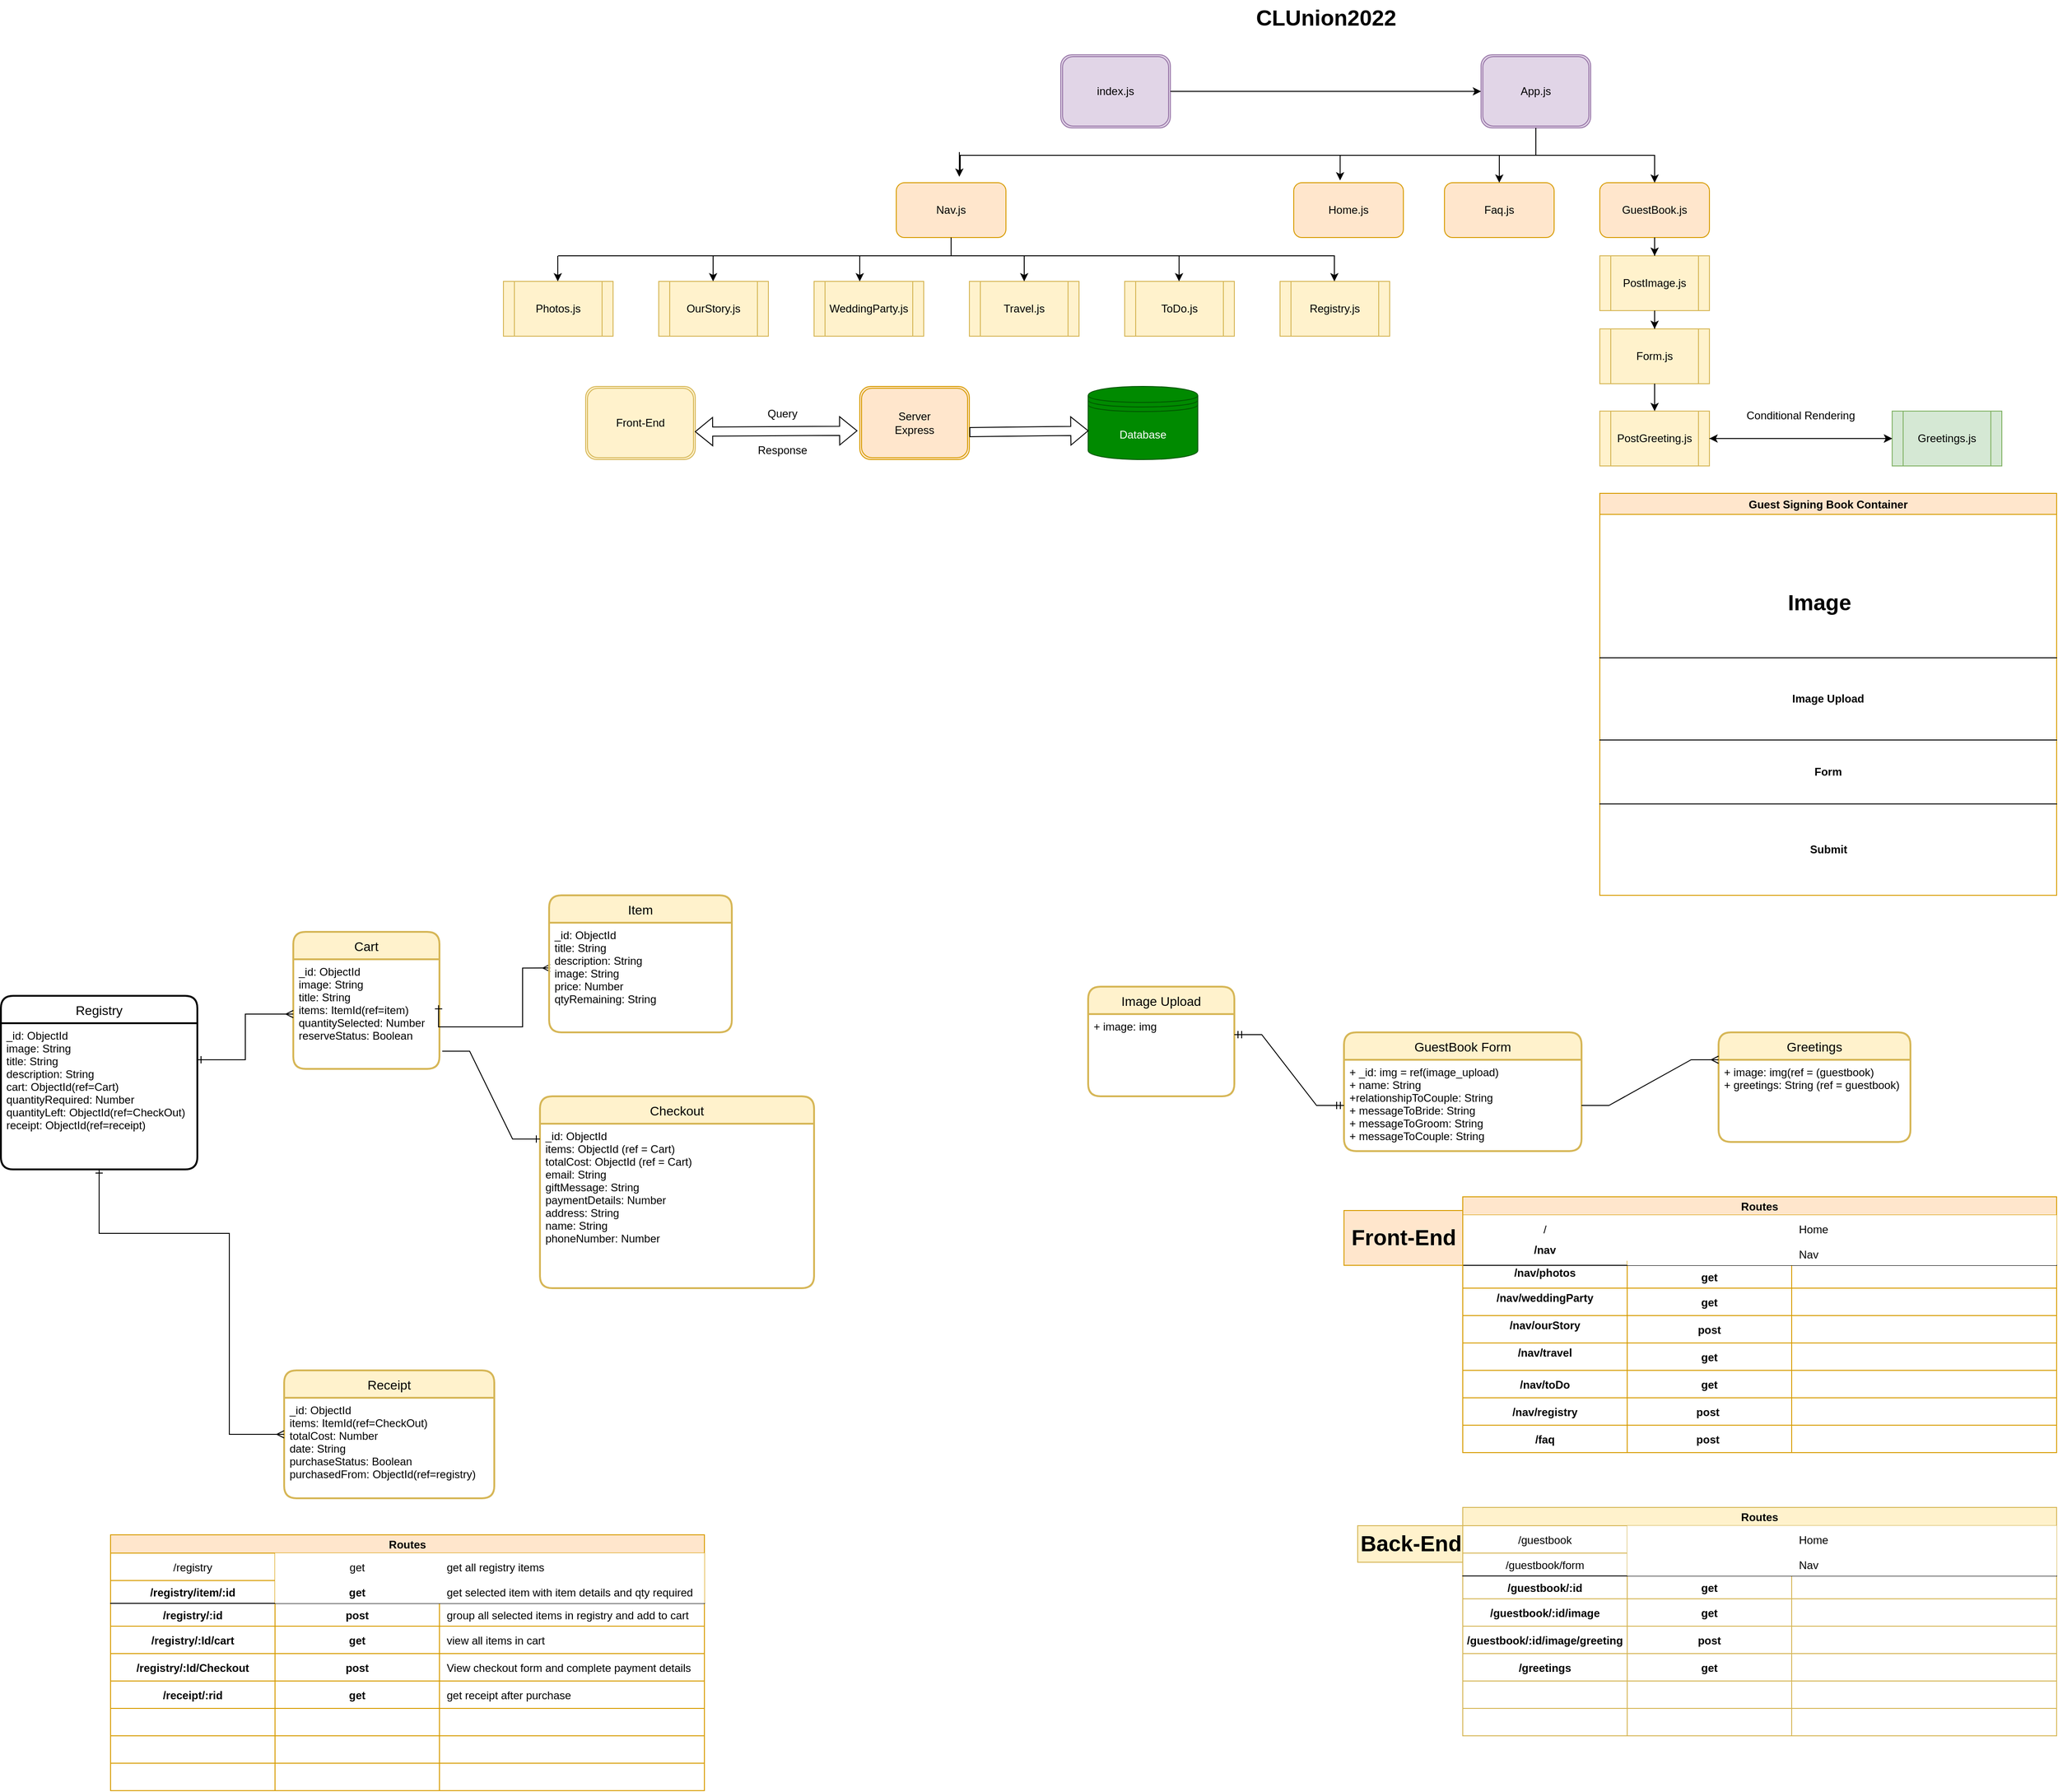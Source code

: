 <mxfile version="17.2.4" type="github">
  <diagram id="R2lEEEUBdFMjLlhIrx00" name="Page-1">
    <mxGraphModel dx="3369" dy="2082" grid="1" gridSize="10" guides="1" tooltips="1" connect="1" arrows="1" fold="1" page="1" pageScale="1" pageWidth="850" pageHeight="1100" math="0" shadow="0" extFonts="Permanent Marker^https://fonts.googleapis.com/css?family=Permanent+Marker">
      <root>
        <mxCell id="0" />
        <mxCell id="1" parent="0" />
        <mxCell id="suhASBV4rH8vaRm9QiRD-216" value="" style="group" vertex="1" connectable="0" parent="1">
          <mxGeometry x="-1700" y="-1100" width="1640" height="510" as="geometry" />
        </mxCell>
        <mxCell id="suhASBV4rH8vaRm9QiRD-166" value="index.js" style="shape=ext;double=1;rounded=1;whiteSpace=wrap;html=1;fillColor=#e1d5e7;strokeColor=#9673a6;" vertex="1" parent="suhASBV4rH8vaRm9QiRD-216">
          <mxGeometry x="610" y="60" width="120" height="80" as="geometry" />
        </mxCell>
        <mxCell id="suhASBV4rH8vaRm9QiRD-167" value="App.js" style="shape=ext;double=1;rounded=1;whiteSpace=wrap;html=1;fillColor=#e1d5e7;strokeColor=#9673a6;" vertex="1" parent="suhASBV4rH8vaRm9QiRD-216">
          <mxGeometry x="1070" y="60" width="120" height="80" as="geometry" />
        </mxCell>
        <mxCell id="suhASBV4rH8vaRm9QiRD-168" value="" style="edgeStyle=orthogonalEdgeStyle;rounded=0;orthogonalLoop=1;jettySize=auto;html=1;" edge="1" parent="suhASBV4rH8vaRm9QiRD-216" source="suhASBV4rH8vaRm9QiRD-166" target="suhASBV4rH8vaRm9QiRD-167">
          <mxGeometry relative="1" as="geometry" />
        </mxCell>
        <mxCell id="suhASBV4rH8vaRm9QiRD-169" value="Nav.js" style="rounded=1;whiteSpace=wrap;html=1;fillColor=#ffe6cc;strokeColor=#d79b00;" vertex="1" parent="suhASBV4rH8vaRm9QiRD-216">
          <mxGeometry x="430" y="200" width="120" height="60" as="geometry" />
        </mxCell>
        <mxCell id="suhASBV4rH8vaRm9QiRD-170" value="Home.js" style="rounded=1;whiteSpace=wrap;html=1;fillColor=#ffe6cc;strokeColor=#d79b00;" vertex="1" parent="suhASBV4rH8vaRm9QiRD-216">
          <mxGeometry x="865" y="200" width="120" height="60" as="geometry" />
        </mxCell>
        <mxCell id="suhASBV4rH8vaRm9QiRD-171" value="Faq.js" style="rounded=1;whiteSpace=wrap;html=1;fillColor=#ffe6cc;strokeColor=#d79b00;" vertex="1" parent="suhASBV4rH8vaRm9QiRD-216">
          <mxGeometry x="1030" y="200" width="120" height="60" as="geometry" />
        </mxCell>
        <mxCell id="suhASBV4rH8vaRm9QiRD-191" value="" style="edgeStyle=orthogonalEdgeStyle;rounded=0;orthogonalLoop=1;jettySize=auto;html=1;" edge="1" parent="suhASBV4rH8vaRm9QiRD-216" source="suhASBV4rH8vaRm9QiRD-167" target="suhASBV4rH8vaRm9QiRD-171">
          <mxGeometry relative="1" as="geometry" />
        </mxCell>
        <mxCell id="suhASBV4rH8vaRm9QiRD-172" value="GuestBook.js" style="rounded=1;whiteSpace=wrap;html=1;fillColor=#ffe6cc;strokeColor=#d79b00;" vertex="1" parent="suhASBV4rH8vaRm9QiRD-216">
          <mxGeometry x="1200" y="200" width="120" height="60" as="geometry" />
        </mxCell>
        <mxCell id="suhASBV4rH8vaRm9QiRD-173" value="OurStory.js" style="shape=process;whiteSpace=wrap;html=1;backgroundOutline=1;fillColor=#fff2cc;strokeColor=#d6b656;" vertex="1" parent="suhASBV4rH8vaRm9QiRD-216">
          <mxGeometry x="170" y="308" width="120" height="60" as="geometry" />
        </mxCell>
        <mxCell id="suhASBV4rH8vaRm9QiRD-174" value="WeddingParty.js" style="shape=process;whiteSpace=wrap;html=1;backgroundOutline=1;fillColor=#fff2cc;strokeColor=#d6b656;" vertex="1" parent="suhASBV4rH8vaRm9QiRD-216">
          <mxGeometry x="340" y="308" width="120" height="60" as="geometry" />
        </mxCell>
        <mxCell id="suhASBV4rH8vaRm9QiRD-175" value="Travel.js" style="shape=process;whiteSpace=wrap;html=1;backgroundOutline=1;fillColor=#fff2cc;strokeColor=#d6b656;" vertex="1" parent="suhASBV4rH8vaRm9QiRD-216">
          <mxGeometry x="510" y="308" width="120" height="60" as="geometry" />
        </mxCell>
        <mxCell id="suhASBV4rH8vaRm9QiRD-204" value="" style="edgeStyle=orthogonalEdgeStyle;rounded=0;orthogonalLoop=1;jettySize=auto;html=1;" edge="1" parent="suhASBV4rH8vaRm9QiRD-216" source="suhASBV4rH8vaRm9QiRD-169" target="suhASBV4rH8vaRm9QiRD-175">
          <mxGeometry relative="1" as="geometry">
            <Array as="points">
              <mxPoint x="490" y="280" />
              <mxPoint x="570" y="280" />
            </Array>
          </mxGeometry>
        </mxCell>
        <mxCell id="suhASBV4rH8vaRm9QiRD-176" value="ToDo.js" style="shape=process;whiteSpace=wrap;html=1;backgroundOutline=1;fillColor=#fff2cc;strokeColor=#d6b656;" vertex="1" parent="suhASBV4rH8vaRm9QiRD-216">
          <mxGeometry x="680" y="308" width="120" height="60" as="geometry" />
        </mxCell>
        <mxCell id="suhASBV4rH8vaRm9QiRD-177" value="Registry.js" style="shape=process;whiteSpace=wrap;html=1;backgroundOutline=1;fillColor=#fff2cc;strokeColor=#d6b656;" vertex="1" parent="suhASBV4rH8vaRm9QiRD-216">
          <mxGeometry x="850" y="308" width="120" height="60" as="geometry" />
        </mxCell>
        <mxCell id="suhASBV4rH8vaRm9QiRD-178" value="Photos.js" style="shape=process;whiteSpace=wrap;html=1;backgroundOutline=1;fillColor=#fff2cc;strokeColor=#d6b656;" vertex="1" parent="suhASBV4rH8vaRm9QiRD-216">
          <mxGeometry y="308" width="120" height="60" as="geometry" />
        </mxCell>
        <mxCell id="suhASBV4rH8vaRm9QiRD-179" value="PostImage.js" style="shape=process;whiteSpace=wrap;html=1;backgroundOutline=1;fillColor=#fff2cc;strokeColor=#d6b656;" vertex="1" parent="suhASBV4rH8vaRm9QiRD-216">
          <mxGeometry x="1200" y="280" width="120" height="60" as="geometry" />
        </mxCell>
        <mxCell id="suhASBV4rH8vaRm9QiRD-190" value="" style="edgeStyle=orthogonalEdgeStyle;rounded=0;orthogonalLoop=1;jettySize=auto;html=1;" edge="1" parent="suhASBV4rH8vaRm9QiRD-216" source="suhASBV4rH8vaRm9QiRD-172" target="suhASBV4rH8vaRm9QiRD-179">
          <mxGeometry relative="1" as="geometry" />
        </mxCell>
        <mxCell id="suhASBV4rH8vaRm9QiRD-184" value="Form.js" style="shape=process;whiteSpace=wrap;html=1;backgroundOutline=1;fillColor=#fff2cc;strokeColor=#d6b656;" vertex="1" parent="suhASBV4rH8vaRm9QiRD-216">
          <mxGeometry x="1200" y="360" width="120" height="60" as="geometry" />
        </mxCell>
        <mxCell id="suhASBV4rH8vaRm9QiRD-185" value="" style="edgeStyle=orthogonalEdgeStyle;rounded=0;orthogonalLoop=1;jettySize=auto;html=1;" edge="1" parent="suhASBV4rH8vaRm9QiRD-216" source="suhASBV4rH8vaRm9QiRD-179" target="suhASBV4rH8vaRm9QiRD-184">
          <mxGeometry relative="1" as="geometry" />
        </mxCell>
        <mxCell id="suhASBV4rH8vaRm9QiRD-186" value="PostGreeting.js" style="shape=process;whiteSpace=wrap;html=1;backgroundOutline=1;fillColor=#fff2cc;strokeColor=#d6b656;" vertex="1" parent="suhASBV4rH8vaRm9QiRD-216">
          <mxGeometry x="1200" y="450" width="120" height="60" as="geometry" />
        </mxCell>
        <mxCell id="suhASBV4rH8vaRm9QiRD-187" value="" style="edgeStyle=orthogonalEdgeStyle;rounded=0;orthogonalLoop=1;jettySize=auto;html=1;" edge="1" parent="suhASBV4rH8vaRm9QiRD-216" source="suhASBV4rH8vaRm9QiRD-184" target="suhASBV4rH8vaRm9QiRD-186">
          <mxGeometry relative="1" as="geometry" />
        </mxCell>
        <mxCell id="suhASBV4rH8vaRm9QiRD-188" value="Greetings.js" style="shape=process;whiteSpace=wrap;html=1;backgroundOutline=1;fillColor=#d5e8d4;strokeColor=#82b366;" vertex="1" parent="suhASBV4rH8vaRm9QiRD-216">
          <mxGeometry x="1520" y="450" width="120" height="60" as="geometry" />
        </mxCell>
        <mxCell id="suhASBV4rH8vaRm9QiRD-189" value="" style="edgeStyle=orthogonalEdgeStyle;rounded=0;orthogonalLoop=1;jettySize=auto;html=1;" edge="1" parent="suhASBV4rH8vaRm9QiRD-216" source="suhASBV4rH8vaRm9QiRD-186" target="suhASBV4rH8vaRm9QiRD-188">
          <mxGeometry relative="1" as="geometry" />
        </mxCell>
        <mxCell id="suhASBV4rH8vaRm9QiRD-196" value="" style="shape=partialRectangle;whiteSpace=wrap;html=1;bottom=0;right=0;fillColor=none;" vertex="1" parent="suhASBV4rH8vaRm9QiRD-216">
          <mxGeometry x="500" y="170" width="600" height="20" as="geometry" />
        </mxCell>
        <mxCell id="suhASBV4rH8vaRm9QiRD-198" value="" style="edgeStyle=elbowEdgeStyle;elbow=vertical;endArrow=classic;html=1;rounded=0;entryX=0.5;entryY=0;entryDx=0;entryDy=0;" edge="1" parent="suhASBV4rH8vaRm9QiRD-216" target="suhASBV4rH8vaRm9QiRD-172">
          <mxGeometry width="50" height="50" relative="1" as="geometry">
            <mxPoint x="1130" y="170" as="sourcePoint" />
            <mxPoint x="1180" y="120" as="targetPoint" />
            <Array as="points">
              <mxPoint x="1190" y="170" />
            </Array>
          </mxGeometry>
        </mxCell>
        <mxCell id="suhASBV4rH8vaRm9QiRD-199" value="" style="endArrow=classic;html=1;rounded=0;exitX=0.693;exitY=0.025;exitDx=0;exitDy=0;exitPerimeter=0;entryX=0.423;entryY=-0.042;entryDx=0;entryDy=0;entryPerimeter=0;" edge="1" parent="suhASBV4rH8vaRm9QiRD-216" source="suhASBV4rH8vaRm9QiRD-196" target="suhASBV4rH8vaRm9QiRD-170">
          <mxGeometry width="50" height="50" relative="1" as="geometry">
            <mxPoint x="910" y="160" as="sourcePoint" />
            <mxPoint x="960" y="110" as="targetPoint" />
          </mxGeometry>
        </mxCell>
        <mxCell id="suhASBV4rH8vaRm9QiRD-201" value="" style="endArrow=classic;html=1;rounded=0;exitX=0.693;exitY=0.025;exitDx=0;exitDy=0;exitPerimeter=0;entryX=0.423;entryY=-0.042;entryDx=0;entryDy=0;entryPerimeter=0;" edge="1" parent="suhASBV4rH8vaRm9QiRD-216">
          <mxGeometry width="50" height="50" relative="1" as="geometry">
            <mxPoint x="499.04" y="166.51" as="sourcePoint" />
            <mxPoint x="499.0" y="193.49" as="targetPoint" />
          </mxGeometry>
        </mxCell>
        <mxCell id="suhASBV4rH8vaRm9QiRD-206" value="" style="endArrow=classic;html=1;rounded=0;" edge="1" parent="suhASBV4rH8vaRm9QiRD-216">
          <mxGeometry width="50" height="50" relative="1" as="geometry">
            <mxPoint x="390" y="280" as="sourcePoint" />
            <mxPoint x="390" y="308" as="targetPoint" />
          </mxGeometry>
        </mxCell>
        <mxCell id="suhASBV4rH8vaRm9QiRD-207" value="" style="endArrow=classic;html=1;rounded=0;" edge="1" parent="suhASBV4rH8vaRm9QiRD-216">
          <mxGeometry width="50" height="50" relative="1" as="geometry">
            <mxPoint x="229.5" y="280" as="sourcePoint" />
            <mxPoint x="229.5" y="308" as="targetPoint" />
          </mxGeometry>
        </mxCell>
        <mxCell id="suhASBV4rH8vaRm9QiRD-208" value="" style="endArrow=classic;html=1;rounded=0;" edge="1" parent="suhASBV4rH8vaRm9QiRD-216">
          <mxGeometry width="50" height="50" relative="1" as="geometry">
            <mxPoint x="59.5" y="280" as="sourcePoint" />
            <mxPoint x="59.5" y="308" as="targetPoint" />
          </mxGeometry>
        </mxCell>
        <mxCell id="suhASBV4rH8vaRm9QiRD-209" value="" style="endArrow=classic;html=1;rounded=0;" edge="1" parent="suhASBV4rH8vaRm9QiRD-216">
          <mxGeometry width="50" height="50" relative="1" as="geometry">
            <mxPoint x="739.5" y="280" as="sourcePoint" />
            <mxPoint x="739.5" y="308" as="targetPoint" />
          </mxGeometry>
        </mxCell>
        <mxCell id="suhASBV4rH8vaRm9QiRD-210" value="" style="endArrow=classic;html=1;rounded=0;" edge="1" parent="suhASBV4rH8vaRm9QiRD-216">
          <mxGeometry width="50" height="50" relative="1" as="geometry">
            <mxPoint x="909.5" y="280" as="sourcePoint" />
            <mxPoint x="909.5" y="308" as="targetPoint" />
          </mxGeometry>
        </mxCell>
        <mxCell id="suhASBV4rH8vaRm9QiRD-211" value="" style="endArrow=none;html=1;rounded=0;" edge="1" parent="suhASBV4rH8vaRm9QiRD-216">
          <mxGeometry width="50" height="50" relative="1" as="geometry">
            <mxPoint x="570" y="280" as="sourcePoint" />
            <mxPoint x="910" y="280" as="targetPoint" />
          </mxGeometry>
        </mxCell>
        <mxCell id="suhASBV4rH8vaRm9QiRD-212" value="" style="endArrow=none;html=1;rounded=0;" edge="1" parent="suhASBV4rH8vaRm9QiRD-216">
          <mxGeometry width="50" height="50" relative="1" as="geometry">
            <mxPoint x="60" y="280" as="sourcePoint" />
            <mxPoint x="490" y="280" as="targetPoint" />
          </mxGeometry>
        </mxCell>
        <mxCell id="suhASBV4rH8vaRm9QiRD-213" value="CLUnion2022" style="text;strokeColor=none;fillColor=none;html=1;fontSize=24;fontStyle=1;verticalAlign=middle;align=center;" vertex="1" parent="suhASBV4rH8vaRm9QiRD-216">
          <mxGeometry x="850" width="100" height="40" as="geometry" />
        </mxCell>
        <mxCell id="suhASBV4rH8vaRm9QiRD-214" value="Conditional Rendering" style="text;html=1;strokeColor=none;fillColor=none;align=center;verticalAlign=middle;whiteSpace=wrap;rounded=0;" vertex="1" parent="suhASBV4rH8vaRm9QiRD-216">
          <mxGeometry x="1340" y="440" width="160" height="30" as="geometry" />
        </mxCell>
        <mxCell id="suhASBV4rH8vaRm9QiRD-215" value="" style="endArrow=classic;startArrow=classic;html=1;rounded=0;" edge="1" parent="suhASBV4rH8vaRm9QiRD-216">
          <mxGeometry width="50" height="50" relative="1" as="geometry">
            <mxPoint x="1320" y="480" as="sourcePoint" />
            <mxPoint x="1520" y="480" as="targetPoint" />
            <Array as="points" />
          </mxGeometry>
        </mxCell>
        <mxCell id="suhASBV4rH8vaRm9QiRD-229" value="Database" style="shape=datastore;whiteSpace=wrap;html=1;fillColor=#008a00;fontColor=#ffffff;strokeColor=#005700;" vertex="1" parent="suhASBV4rH8vaRm9QiRD-216">
          <mxGeometry x="640" y="423" width="120" height="80" as="geometry" />
        </mxCell>
        <mxCell id="suhASBV4rH8vaRm9QiRD-219" value="Guest Signing Book Container" style="swimlane;fillColor=#ffe6cc;strokeColor=#d79b00;" vertex="1" parent="1">
          <mxGeometry x="-500" y="-560" width="500" height="440" as="geometry" />
        </mxCell>
        <mxCell id="suhASBV4rH8vaRm9QiRD-220" value="Image Upload" style="shape=partialRectangle;whiteSpace=wrap;html=1;left=0;right=0;fillColor=none;fontStyle=1" vertex="1" parent="suhASBV4rH8vaRm9QiRD-219">
          <mxGeometry y="180" width="500" height="90" as="geometry" />
        </mxCell>
        <mxCell id="suhASBV4rH8vaRm9QiRD-221" value="&lt;b&gt;Form&lt;/b&gt;" style="shape=partialRectangle;whiteSpace=wrap;html=1;left=0;right=0;fillColor=none;" vertex="1" parent="suhASBV4rH8vaRm9QiRD-219">
          <mxGeometry y="270" width="500" height="70" as="geometry" />
        </mxCell>
        <mxCell id="suhASBV4rH8vaRm9QiRD-224" value="Image" style="text;strokeColor=none;fillColor=none;html=1;fontSize=24;fontStyle=1;verticalAlign=middle;align=center;" vertex="1" parent="suhASBV4rH8vaRm9QiRD-219">
          <mxGeometry x="190" y="100" width="100" height="40" as="geometry" />
        </mxCell>
        <mxCell id="suhASBV4rH8vaRm9QiRD-226" value="&lt;b&gt;Submit&lt;/b&gt;" style="text;html=1;align=center;verticalAlign=middle;resizable=0;points=[];autosize=1;strokeColor=none;fillColor=none;" vertex="1" parent="suhASBV4rH8vaRm9QiRD-219">
          <mxGeometry x="220" y="380" width="60" height="20" as="geometry" />
        </mxCell>
        <mxCell id="suhASBV4rH8vaRm9QiRD-227" value="Front-End" style="shape=ext;double=1;rounded=1;whiteSpace=wrap;html=1;fillColor=#fff2cc;strokeColor=#d6b656;" vertex="1" parent="1">
          <mxGeometry x="-1610" y="-677" width="120" height="80" as="geometry" />
        </mxCell>
        <mxCell id="suhASBV4rH8vaRm9QiRD-228" value="Server&lt;br&gt;Express" style="shape=ext;double=1;rounded=1;whiteSpace=wrap;html=1;fillColor=#ffe6cc;strokeColor=#d79b00;" vertex="1" parent="1">
          <mxGeometry x="-1310" y="-677" width="120" height="80" as="geometry" />
        </mxCell>
        <mxCell id="suhASBV4rH8vaRm9QiRD-232" value="Query" style="text;html=1;align=center;verticalAlign=middle;resizable=0;points=[];autosize=1;strokeColor=none;fillColor=none;" vertex="1" parent="1">
          <mxGeometry x="-1420" y="-657" width="50" height="20" as="geometry" />
        </mxCell>
        <mxCell id="suhASBV4rH8vaRm9QiRD-233" value="Response" style="text;html=1;align=center;verticalAlign=middle;resizable=0;points=[];autosize=1;strokeColor=none;fillColor=none;" vertex="1" parent="1">
          <mxGeometry x="-1430" y="-617" width="70" height="20" as="geometry" />
        </mxCell>
        <mxCell id="suhASBV4rH8vaRm9QiRD-231" value="" style="shape=flexArrow;endArrow=classic;startArrow=classic;html=1;rounded=0;entryX=-0.021;entryY=0.606;entryDx=0;entryDy=0;entryPerimeter=0;exitX=0.996;exitY=0.619;exitDx=0;exitDy=0;exitPerimeter=0;" edge="1" parent="1" source="suhASBV4rH8vaRm9QiRD-227" target="suhASBV4rH8vaRm9QiRD-228">
          <mxGeometry width="100" height="100" relative="1" as="geometry">
            <mxPoint x="-1490" y="-627" as="sourcePoint" />
            <mxPoint x="-1390" y="-727" as="targetPoint" />
          </mxGeometry>
        </mxCell>
        <mxCell id="suhASBV4rH8vaRm9QiRD-234" value="" style="shape=flexArrow;endArrow=classic;html=1;rounded=0;entryX=0.004;entryY=0.606;entryDx=0;entryDy=0;entryPerimeter=0;" edge="1" parent="1" target="suhASBV4rH8vaRm9QiRD-229">
          <mxGeometry width="50" height="50" relative="1" as="geometry">
            <mxPoint x="-1190" y="-627" as="sourcePoint" />
            <mxPoint x="-1140" y="-677" as="targetPoint" />
          </mxGeometry>
        </mxCell>
        <mxCell id="suhASBV4rH8vaRm9QiRD-235" value="Image Upload" style="swimlane;childLayout=stackLayout;horizontal=1;startSize=30;horizontalStack=0;rounded=1;fontSize=14;fontStyle=0;strokeWidth=2;resizeParent=0;resizeLast=1;shadow=0;dashed=0;align=center;fillColor=#fff2cc;strokeColor=#d6b656;" vertex="1" parent="1">
          <mxGeometry x="-1060" y="-20" width="160" height="120" as="geometry" />
        </mxCell>
        <mxCell id="suhASBV4rH8vaRm9QiRD-236" value="+ image: img" style="align=left;strokeColor=none;fillColor=none;spacingLeft=4;fontSize=12;verticalAlign=top;resizable=0;rotatable=0;part=1;" vertex="1" parent="suhASBV4rH8vaRm9QiRD-235">
          <mxGeometry y="30" width="160" height="90" as="geometry" />
        </mxCell>
        <mxCell id="suhASBV4rH8vaRm9QiRD-237" value="GuestBook Form" style="swimlane;childLayout=stackLayout;horizontal=1;startSize=30;horizontalStack=0;rounded=1;fontSize=14;fontStyle=0;strokeWidth=2;resizeParent=0;resizeLast=1;shadow=0;dashed=0;align=center;fillColor=#fff2cc;strokeColor=#d6b656;" vertex="1" parent="1">
          <mxGeometry x="-780" y="30" width="260" height="130" as="geometry" />
        </mxCell>
        <mxCell id="suhASBV4rH8vaRm9QiRD-238" value="+ _id: img = ref(image_upload)&#xa;+ name: String&#xa;+relationshipToCouple: String&#xa;+ messageToBride: String&#xa;+ messageToGroom: String&#xa;+ messageToCouple: String" style="align=left;strokeColor=none;fillColor=none;spacingLeft=4;fontSize=12;verticalAlign=top;resizable=0;rotatable=0;part=1;" vertex="1" parent="suhASBV4rH8vaRm9QiRD-237">
          <mxGeometry y="30" width="260" height="100" as="geometry" />
        </mxCell>
        <mxCell id="suhASBV4rH8vaRm9QiRD-239" value="" style="edgeStyle=entityRelationEdgeStyle;fontSize=12;html=1;endArrow=ERmandOne;startArrow=ERmandOne;rounded=0;entryX=0;entryY=0.5;entryDx=0;entryDy=0;exitX=1;exitY=0.25;exitDx=0;exitDy=0;" edge="1" parent="1" source="suhASBV4rH8vaRm9QiRD-236" target="suhASBV4rH8vaRm9QiRD-238">
          <mxGeometry width="100" height="100" relative="1" as="geometry">
            <mxPoint x="-900" y="40" as="sourcePoint" />
            <mxPoint x="-800" y="-60" as="targetPoint" />
          </mxGeometry>
        </mxCell>
        <mxCell id="suhASBV4rH8vaRm9QiRD-240" value="Greetings" style="swimlane;childLayout=stackLayout;horizontal=1;startSize=30;horizontalStack=0;rounded=1;fontSize=14;fontStyle=0;strokeWidth=2;resizeParent=0;resizeLast=1;shadow=0;dashed=0;align=center;fillColor=#fff2cc;strokeColor=#d6b656;" vertex="1" parent="1">
          <mxGeometry x="-370" y="30" width="210" height="120" as="geometry" />
        </mxCell>
        <mxCell id="suhASBV4rH8vaRm9QiRD-241" value="+ image: img(ref = (guestbook)&#xa;+ greetings: String (ref = guestbook)" style="align=left;strokeColor=none;fillColor=none;spacingLeft=4;fontSize=12;verticalAlign=top;resizable=0;rotatable=0;part=1;" vertex="1" parent="suhASBV4rH8vaRm9QiRD-240">
          <mxGeometry y="30" width="210" height="90" as="geometry" />
        </mxCell>
        <mxCell id="suhASBV4rH8vaRm9QiRD-242" value="" style="edgeStyle=entityRelationEdgeStyle;fontSize=12;html=1;endArrow=ERmany;rounded=0;entryX=0;entryY=0;entryDx=0;entryDy=0;exitX=1;exitY=0.5;exitDx=0;exitDy=0;" edge="1" parent="1" source="suhASBV4rH8vaRm9QiRD-238" target="suhASBV4rH8vaRm9QiRD-241">
          <mxGeometry width="100" height="100" relative="1" as="geometry">
            <mxPoint x="-510" y="105" as="sourcePoint" />
            <mxPoint x="-420" y="10" as="targetPoint" />
          </mxGeometry>
        </mxCell>
        <mxCell id="suhASBV4rH8vaRm9QiRD-249" value="Routes" style="shape=table;startSize=20;container=1;collapsible=1;childLayout=tableLayout;fixedRows=1;rowLines=1;fontStyle=1;align=center;resizeLast=1;swimlaneFillColor=default;fillColor=#ffe6cc;strokeColor=#d79b00;" vertex="1" parent="1">
          <mxGeometry x="-650" y="210" width="650" height="280.0" as="geometry">
            <mxRectangle x="-150" y="-285" width="70" height="20" as="alternateBounds" />
          </mxGeometry>
        </mxCell>
        <mxCell id="suhASBV4rH8vaRm9QiRD-250" value="" style="shape=tableRow;horizontal=0;startSize=0;swimlaneHead=0;swimlaneBody=0;fillColor=none;collapsible=0;dropTarget=0;points=[[0,0.5],[1,0.5]];portConstraint=eastwest;top=0;left=0;right=0;bottom=0;" vertex="1" parent="suhASBV4rH8vaRm9QiRD-249">
          <mxGeometry y="20" width="650" height="30" as="geometry" />
        </mxCell>
        <mxCell id="suhASBV4rH8vaRm9QiRD-251" style="shape=partialRectangle;connectable=0;fillColor=none;top=0;left=0;bottom=0;right=0;fontStyle=0;overflow=hidden;" vertex="1" parent="suhASBV4rH8vaRm9QiRD-250">
          <mxGeometry width="180" height="30" as="geometry">
            <mxRectangle width="180" height="30" as="alternateBounds" />
          </mxGeometry>
        </mxCell>
        <mxCell id="suhASBV4rH8vaRm9QiRD-252" value="" style="shape=partialRectangle;connectable=0;top=0;left=0;bottom=0;right=0;fontStyle=0;overflow=hidden;" vertex="1" parent="suhASBV4rH8vaRm9QiRD-250">
          <mxGeometry x="180" width="180" height="30" as="geometry">
            <mxRectangle width="180" height="30" as="alternateBounds" />
          </mxGeometry>
        </mxCell>
        <mxCell id="suhASBV4rH8vaRm9QiRD-253" value="Home" style="shape=partialRectangle;connectable=0;top=0;left=0;bottom=0;right=0;align=left;spacingLeft=6;fontStyle=0;overflow=hidden;" vertex="1" parent="suhASBV4rH8vaRm9QiRD-250">
          <mxGeometry x="360" width="290" height="30" as="geometry">
            <mxRectangle width="290" height="30" as="alternateBounds" />
          </mxGeometry>
        </mxCell>
        <mxCell id="suhASBV4rH8vaRm9QiRD-254" value="" style="shape=tableRow;horizontal=0;startSize=0;swimlaneHead=0;swimlaneBody=0;fillColor=none;collapsible=0;dropTarget=0;points=[[0,0.5],[1,0.5]];portConstraint=eastwest;top=0;left=0;right=0;bottom=1;" vertex="1" parent="suhASBV4rH8vaRm9QiRD-249">
          <mxGeometry y="50" width="650" height="25" as="geometry" />
        </mxCell>
        <mxCell id="suhASBV4rH8vaRm9QiRD-255" style="shape=partialRectangle;connectable=0;fillColor=none;top=0;left=0;bottom=0;right=0;fontStyle=1;overflow=hidden;" vertex="1" parent="suhASBV4rH8vaRm9QiRD-254">
          <mxGeometry width="180" height="25" as="geometry">
            <mxRectangle width="180" height="25" as="alternateBounds" />
          </mxGeometry>
        </mxCell>
        <mxCell id="suhASBV4rH8vaRm9QiRD-256" value="" style="shape=partialRectangle;connectable=0;top=0;left=0;bottom=0;right=0;fontStyle=1;overflow=hidden;" vertex="1" parent="suhASBV4rH8vaRm9QiRD-254">
          <mxGeometry x="180" width="180" height="25" as="geometry">
            <mxRectangle width="180" height="25" as="alternateBounds" />
          </mxGeometry>
        </mxCell>
        <mxCell id="suhASBV4rH8vaRm9QiRD-257" value="Nav" style="shape=partialRectangle;connectable=0;top=0;left=0;bottom=0;right=0;align=left;spacingLeft=6;fontStyle=0;overflow=hidden;" vertex="1" parent="suhASBV4rH8vaRm9QiRD-254">
          <mxGeometry x="360" width="290" height="25" as="geometry">
            <mxRectangle width="290" height="25" as="alternateBounds" />
          </mxGeometry>
        </mxCell>
        <mxCell id="suhASBV4rH8vaRm9QiRD-258" value="" style="shape=tableRow;horizontal=0;startSize=0;swimlaneHead=0;swimlaneBody=0;fillColor=none;collapsible=0;dropTarget=0;points=[[0,0.5],[1,0.5]];portConstraint=eastwest;top=0;left=0;right=0;bottom=0;" vertex="1" parent="suhASBV4rH8vaRm9QiRD-249">
          <mxGeometry y="75" width="650" height="25" as="geometry" />
        </mxCell>
        <mxCell id="suhASBV4rH8vaRm9QiRD-259" style="shape=partialRectangle;connectable=0;fillColor=none;top=0;left=0;bottom=0;right=0;editable=1;overflow=hidden;fontStyle=1" vertex="1" parent="suhASBV4rH8vaRm9QiRD-258">
          <mxGeometry width="180" height="25" as="geometry">
            <mxRectangle width="180" height="25" as="alternateBounds" />
          </mxGeometry>
        </mxCell>
        <mxCell id="suhASBV4rH8vaRm9QiRD-260" value="get" style="shape=partialRectangle;connectable=0;fillColor=none;top=0;left=0;bottom=0;right=0;editable=1;overflow=hidden;fontStyle=1" vertex="1" parent="suhASBV4rH8vaRm9QiRD-258">
          <mxGeometry x="180" width="180" height="25" as="geometry">
            <mxRectangle width="180" height="25" as="alternateBounds" />
          </mxGeometry>
        </mxCell>
        <mxCell id="suhASBV4rH8vaRm9QiRD-261" value="" style="shape=partialRectangle;connectable=0;fillColor=none;top=0;left=0;bottom=0;right=0;align=left;spacingLeft=6;overflow=hidden;" vertex="1" parent="suhASBV4rH8vaRm9QiRD-258">
          <mxGeometry x="360" width="290" height="25" as="geometry">
            <mxRectangle width="290" height="25" as="alternateBounds" />
          </mxGeometry>
        </mxCell>
        <mxCell id="suhASBV4rH8vaRm9QiRD-262" value="" style="shape=tableRow;horizontal=0;startSize=0;swimlaneHead=0;swimlaneBody=0;fillColor=none;collapsible=0;dropTarget=0;points=[[0,0.5],[1,0.5]];portConstraint=eastwest;top=0;left=0;right=0;bottom=0;" vertex="1" parent="suhASBV4rH8vaRm9QiRD-249">
          <mxGeometry y="100" width="650" height="30" as="geometry" />
        </mxCell>
        <mxCell id="suhASBV4rH8vaRm9QiRD-263" style="shape=partialRectangle;connectable=0;fillColor=none;top=0;left=0;bottom=0;right=0;editable=1;overflow=hidden;fontStyle=1" vertex="1" parent="suhASBV4rH8vaRm9QiRD-262">
          <mxGeometry width="180" height="30" as="geometry">
            <mxRectangle width="180" height="30" as="alternateBounds" />
          </mxGeometry>
        </mxCell>
        <mxCell id="suhASBV4rH8vaRm9QiRD-264" value="get" style="shape=partialRectangle;connectable=0;fillColor=none;top=0;left=0;bottom=0;right=0;editable=1;overflow=hidden;fontStyle=1" vertex="1" parent="suhASBV4rH8vaRm9QiRD-262">
          <mxGeometry x="180" width="180" height="30" as="geometry">
            <mxRectangle width="180" height="30" as="alternateBounds" />
          </mxGeometry>
        </mxCell>
        <mxCell id="suhASBV4rH8vaRm9QiRD-265" value="" style="shape=partialRectangle;connectable=0;fillColor=none;top=0;left=0;bottom=0;right=0;align=left;spacingLeft=6;overflow=hidden;" vertex="1" parent="suhASBV4rH8vaRm9QiRD-262">
          <mxGeometry x="360" width="290" height="30" as="geometry">
            <mxRectangle width="290" height="30" as="alternateBounds" />
          </mxGeometry>
        </mxCell>
        <mxCell id="suhASBV4rH8vaRm9QiRD-266" style="shape=tableRow;horizontal=0;startSize=0;swimlaneHead=0;swimlaneBody=0;fillColor=none;collapsible=0;dropTarget=0;points=[[0,0.5],[1,0.5]];portConstraint=eastwest;top=0;left=0;right=0;bottom=0;" vertex="1" parent="suhASBV4rH8vaRm9QiRD-249">
          <mxGeometry y="130" width="650" height="30" as="geometry" />
        </mxCell>
        <mxCell id="suhASBV4rH8vaRm9QiRD-267" style="shape=partialRectangle;connectable=0;fillColor=none;top=0;left=0;bottom=0;right=0;editable=1;overflow=hidden;fontStyle=1" vertex="1" parent="suhASBV4rH8vaRm9QiRD-266">
          <mxGeometry width="180" height="30" as="geometry">
            <mxRectangle width="180" height="30" as="alternateBounds" />
          </mxGeometry>
        </mxCell>
        <mxCell id="suhASBV4rH8vaRm9QiRD-268" value="post" style="shape=partialRectangle;connectable=0;fillColor=none;top=0;left=0;bottom=0;right=0;editable=1;overflow=hidden;fontStyle=1" vertex="1" parent="suhASBV4rH8vaRm9QiRD-266">
          <mxGeometry x="180" width="180" height="30" as="geometry">
            <mxRectangle width="180" height="30" as="alternateBounds" />
          </mxGeometry>
        </mxCell>
        <mxCell id="suhASBV4rH8vaRm9QiRD-269" value="" style="shape=partialRectangle;connectable=0;fillColor=none;top=0;left=0;bottom=0;right=0;align=left;spacingLeft=6;overflow=hidden;" vertex="1" parent="suhASBV4rH8vaRm9QiRD-266">
          <mxGeometry x="360" width="290" height="30" as="geometry">
            <mxRectangle width="290" height="30" as="alternateBounds" />
          </mxGeometry>
        </mxCell>
        <mxCell id="suhASBV4rH8vaRm9QiRD-270" style="shape=tableRow;horizontal=0;startSize=0;swimlaneHead=0;swimlaneBody=0;fillColor=none;collapsible=0;dropTarget=0;points=[[0,0.5],[1,0.5]];portConstraint=eastwest;top=0;left=0;right=0;bottom=0;" vertex="1" parent="suhASBV4rH8vaRm9QiRD-249">
          <mxGeometry y="160" width="650" height="30" as="geometry" />
        </mxCell>
        <mxCell id="suhASBV4rH8vaRm9QiRD-271" style="shape=partialRectangle;connectable=0;fillColor=none;top=0;left=0;bottom=0;right=0;editable=1;overflow=hidden;fontStyle=1" vertex="1" parent="suhASBV4rH8vaRm9QiRD-270">
          <mxGeometry width="180" height="30" as="geometry">
            <mxRectangle width="180" height="30" as="alternateBounds" />
          </mxGeometry>
        </mxCell>
        <mxCell id="suhASBV4rH8vaRm9QiRD-272" value="get" style="shape=partialRectangle;connectable=0;fillColor=none;top=0;left=0;bottom=0;right=0;editable=1;overflow=hidden;fontStyle=1" vertex="1" parent="suhASBV4rH8vaRm9QiRD-270">
          <mxGeometry x="180" width="180" height="30" as="geometry">
            <mxRectangle width="180" height="30" as="alternateBounds" />
          </mxGeometry>
        </mxCell>
        <mxCell id="suhASBV4rH8vaRm9QiRD-273" value="" style="shape=partialRectangle;connectable=0;fillColor=none;top=0;left=0;bottom=0;right=0;align=left;spacingLeft=6;overflow=hidden;" vertex="1" parent="suhASBV4rH8vaRm9QiRD-270">
          <mxGeometry x="360" width="290" height="30" as="geometry">
            <mxRectangle width="290" height="30" as="alternateBounds" />
          </mxGeometry>
        </mxCell>
        <mxCell id="suhASBV4rH8vaRm9QiRD-274" style="shape=tableRow;horizontal=0;startSize=0;swimlaneHead=0;swimlaneBody=0;fillColor=none;collapsible=0;dropTarget=0;points=[[0,0.5],[1,0.5]];portConstraint=eastwest;top=0;left=0;right=0;bottom=0;" vertex="1" parent="suhASBV4rH8vaRm9QiRD-249">
          <mxGeometry y="190" width="650" height="30" as="geometry" />
        </mxCell>
        <mxCell id="suhASBV4rH8vaRm9QiRD-275" value="/nav/toDo" style="shape=partialRectangle;connectable=0;fillColor=none;top=0;left=0;bottom=0;right=0;editable=1;overflow=hidden;fontStyle=1" vertex="1" parent="suhASBV4rH8vaRm9QiRD-274">
          <mxGeometry width="180" height="30" as="geometry">
            <mxRectangle width="180" height="30" as="alternateBounds" />
          </mxGeometry>
        </mxCell>
        <mxCell id="suhASBV4rH8vaRm9QiRD-276" value="get" style="shape=partialRectangle;connectable=0;fillColor=none;top=0;left=0;bottom=0;right=0;editable=1;overflow=hidden;fontStyle=1" vertex="1" parent="suhASBV4rH8vaRm9QiRD-274">
          <mxGeometry x="180" width="180" height="30" as="geometry">
            <mxRectangle width="180" height="30" as="alternateBounds" />
          </mxGeometry>
        </mxCell>
        <mxCell id="suhASBV4rH8vaRm9QiRD-277" value="" style="shape=partialRectangle;connectable=0;fillColor=none;top=0;left=0;bottom=0;right=0;align=left;spacingLeft=6;overflow=hidden;" vertex="1" parent="suhASBV4rH8vaRm9QiRD-274">
          <mxGeometry x="360" width="290" height="30" as="geometry">
            <mxRectangle width="290" height="30" as="alternateBounds" />
          </mxGeometry>
        </mxCell>
        <mxCell id="suhASBV4rH8vaRm9QiRD-357" style="shape=tableRow;horizontal=0;startSize=0;swimlaneHead=0;swimlaneBody=0;fillColor=none;collapsible=0;dropTarget=0;points=[[0,0.5],[1,0.5]];portConstraint=eastwest;top=0;left=0;right=0;bottom=0;" vertex="1" parent="suhASBV4rH8vaRm9QiRD-249">
          <mxGeometry y="220" width="650" height="30" as="geometry" />
        </mxCell>
        <mxCell id="suhASBV4rH8vaRm9QiRD-358" value="/nav/registry" style="shape=partialRectangle;connectable=0;fillColor=none;top=0;left=0;bottom=0;right=0;editable=1;overflow=hidden;fontStyle=1" vertex="1" parent="suhASBV4rH8vaRm9QiRD-357">
          <mxGeometry width="180" height="30" as="geometry">
            <mxRectangle width="180" height="30" as="alternateBounds" />
          </mxGeometry>
        </mxCell>
        <mxCell id="suhASBV4rH8vaRm9QiRD-359" value="post " style="shape=partialRectangle;connectable=0;fillColor=none;top=0;left=0;bottom=0;right=0;editable=1;overflow=hidden;fontStyle=1" vertex="1" parent="suhASBV4rH8vaRm9QiRD-357">
          <mxGeometry x="180" width="180" height="30" as="geometry">
            <mxRectangle width="180" height="30" as="alternateBounds" />
          </mxGeometry>
        </mxCell>
        <mxCell id="suhASBV4rH8vaRm9QiRD-360" value="" style="shape=partialRectangle;connectable=0;fillColor=none;top=0;left=0;bottom=0;right=0;align=left;spacingLeft=6;overflow=hidden;" vertex="1" parent="suhASBV4rH8vaRm9QiRD-357">
          <mxGeometry x="360" width="290" height="30" as="geometry">
            <mxRectangle width="290" height="30" as="alternateBounds" />
          </mxGeometry>
        </mxCell>
        <mxCell id="suhASBV4rH8vaRm9QiRD-278" style="shape=tableRow;horizontal=0;startSize=0;swimlaneHead=0;swimlaneBody=0;fillColor=none;collapsible=0;dropTarget=0;points=[[0,0.5],[1,0.5]];portConstraint=eastwest;top=0;left=0;right=0;bottom=0;" vertex="1" parent="suhASBV4rH8vaRm9QiRD-249">
          <mxGeometry y="250" width="650" height="30" as="geometry" />
        </mxCell>
        <mxCell id="suhASBV4rH8vaRm9QiRD-279" value="/faq" style="shape=partialRectangle;connectable=0;fillColor=none;top=0;left=0;bottom=0;right=0;editable=1;overflow=hidden;fontStyle=1" vertex="1" parent="suhASBV4rH8vaRm9QiRD-278">
          <mxGeometry width="180" height="30" as="geometry">
            <mxRectangle width="180" height="30" as="alternateBounds" />
          </mxGeometry>
        </mxCell>
        <mxCell id="suhASBV4rH8vaRm9QiRD-280" value="post " style="shape=partialRectangle;connectable=0;fillColor=none;top=0;left=0;bottom=0;right=0;editable=1;overflow=hidden;fontStyle=1" vertex="1" parent="suhASBV4rH8vaRm9QiRD-278">
          <mxGeometry x="180" width="180" height="30" as="geometry">
            <mxRectangle width="180" height="30" as="alternateBounds" />
          </mxGeometry>
        </mxCell>
        <mxCell id="suhASBV4rH8vaRm9QiRD-281" value="" style="shape=partialRectangle;connectable=0;fillColor=none;top=0;left=0;bottom=0;right=0;align=left;spacingLeft=6;overflow=hidden;" vertex="1" parent="suhASBV4rH8vaRm9QiRD-278">
          <mxGeometry x="360" width="290" height="30" as="geometry">
            <mxRectangle width="290" height="30" as="alternateBounds" />
          </mxGeometry>
        </mxCell>
        <mxCell id="suhASBV4rH8vaRm9QiRD-282" value="/" style="shape=partialRectangle;connectable=0;top=0;left=0;bottom=0;right=0;fontStyle=0;overflow=hidden;" vertex="1" parent="1">
          <mxGeometry x="-650" y="230" width="180" height="30" as="geometry">
            <mxRectangle width="180" height="30" as="alternateBounds" />
          </mxGeometry>
        </mxCell>
        <mxCell id="suhASBV4rH8vaRm9QiRD-283" value="/nav" style="shape=partialRectangle;connectable=0;top=0;left=0;bottom=0;right=0;fontStyle=1;overflow=hidden;" vertex="1" parent="1">
          <mxGeometry x="-650" y="255" width="180" height="25" as="geometry">
            <mxRectangle width="180" height="25" as="alternateBounds" />
          </mxGeometry>
        </mxCell>
        <mxCell id="suhASBV4rH8vaRm9QiRD-284" value="/nav/photos" style="shape=partialRectangle;connectable=0;fillColor=none;top=0;left=0;bottom=0;right=0;editable=1;overflow=hidden;fontStyle=1" vertex="1" parent="1">
          <mxGeometry x="-650" y="280" width="180" height="25" as="geometry">
            <mxRectangle width="180" height="25" as="alternateBounds" />
          </mxGeometry>
        </mxCell>
        <mxCell id="suhASBV4rH8vaRm9QiRD-285" value="/nav/weddingParty" style="shape=partialRectangle;connectable=0;fillColor=none;top=0;left=0;bottom=0;right=0;editable=1;overflow=hidden;fontStyle=1" vertex="1" parent="1">
          <mxGeometry x="-650" y="305" width="180" height="30" as="geometry">
            <mxRectangle width="180" height="30" as="alternateBounds" />
          </mxGeometry>
        </mxCell>
        <mxCell id="suhASBV4rH8vaRm9QiRD-286" value="/nav/ourStory" style="shape=partialRectangle;connectable=0;fillColor=none;top=0;left=0;bottom=0;right=0;editable=1;overflow=hidden;fontStyle=1" vertex="1" parent="1">
          <mxGeometry x="-650" y="335" width="180" height="30" as="geometry">
            <mxRectangle width="180" height="30" as="alternateBounds" />
          </mxGeometry>
        </mxCell>
        <mxCell id="suhASBV4rH8vaRm9QiRD-287" value="/nav/travel" style="shape=partialRectangle;connectable=0;fillColor=none;top=0;left=0;bottom=0;right=0;editable=1;overflow=hidden;fontStyle=1" vertex="1" parent="1">
          <mxGeometry x="-650" y="365" width="180" height="30" as="geometry">
            <mxRectangle width="180" height="30" as="alternateBounds" />
          </mxGeometry>
        </mxCell>
        <mxCell id="suhASBV4rH8vaRm9QiRD-288" value="Front-End" style="text;strokeColor=#d79b00;fillColor=#ffe6cc;html=1;fontSize=24;fontStyle=1;verticalAlign=middle;align=center;" vertex="1" parent="1">
          <mxGeometry x="-780" y="225" width="130" height="60" as="geometry" />
        </mxCell>
        <mxCell id="suhASBV4rH8vaRm9QiRD-289" value="Back-End" style="text;strokeColor=#d6b656;fillColor=#fff2cc;html=1;fontSize=24;fontStyle=1;verticalAlign=middle;align=center;" vertex="1" parent="1">
          <mxGeometry x="-765" y="570" width="115" height="40" as="geometry" />
        </mxCell>
        <mxCell id="suhASBV4rH8vaRm9QiRD-324" value="Routes" style="shape=table;startSize=20;container=1;collapsible=1;childLayout=tableLayout;fixedRows=1;rowLines=1;fontStyle=1;align=center;resizeLast=1;swimlaneFillColor=default;fillColor=#fff2cc;strokeColor=#d6b656;" vertex="1" parent="1">
          <mxGeometry x="-650" y="550" width="650" height="250.0" as="geometry">
            <mxRectangle x="-150" y="-285" width="70" height="20" as="alternateBounds" />
          </mxGeometry>
        </mxCell>
        <mxCell id="suhASBV4rH8vaRm9QiRD-325" value="" style="shape=tableRow;horizontal=0;startSize=0;swimlaneHead=0;swimlaneBody=0;fillColor=none;collapsible=0;dropTarget=0;points=[[0,0.5],[1,0.5]];portConstraint=eastwest;top=0;left=0;right=0;bottom=0;" vertex="1" parent="suhASBV4rH8vaRm9QiRD-324">
          <mxGeometry y="20" width="650" height="30" as="geometry" />
        </mxCell>
        <mxCell id="suhASBV4rH8vaRm9QiRD-326" value="/guestbook" style="shape=partialRectangle;connectable=0;fillColor=none;top=0;left=0;bottom=0;right=0;fontStyle=0;overflow=hidden;" vertex="1" parent="suhASBV4rH8vaRm9QiRD-325">
          <mxGeometry width="180" height="30" as="geometry">
            <mxRectangle width="180" height="30" as="alternateBounds" />
          </mxGeometry>
        </mxCell>
        <mxCell id="suhASBV4rH8vaRm9QiRD-327" value="" style="shape=partialRectangle;connectable=0;top=0;left=0;bottom=0;right=0;fontStyle=0;overflow=hidden;" vertex="1" parent="suhASBV4rH8vaRm9QiRD-325">
          <mxGeometry x="180" width="180" height="30" as="geometry">
            <mxRectangle width="180" height="30" as="alternateBounds" />
          </mxGeometry>
        </mxCell>
        <mxCell id="suhASBV4rH8vaRm9QiRD-328" value="Home" style="shape=partialRectangle;connectable=0;top=0;left=0;bottom=0;right=0;align=left;spacingLeft=6;fontStyle=0;overflow=hidden;" vertex="1" parent="suhASBV4rH8vaRm9QiRD-325">
          <mxGeometry x="360" width="290" height="30" as="geometry">
            <mxRectangle width="290" height="30" as="alternateBounds" />
          </mxGeometry>
        </mxCell>
        <mxCell id="suhASBV4rH8vaRm9QiRD-329" value="" style="shape=tableRow;horizontal=0;startSize=0;swimlaneHead=0;swimlaneBody=0;fillColor=none;collapsible=0;dropTarget=0;points=[[0,0.5],[1,0.5]];portConstraint=eastwest;top=0;left=0;right=0;bottom=1;" vertex="1" parent="suhASBV4rH8vaRm9QiRD-324">
          <mxGeometry y="50" width="650" height="25" as="geometry" />
        </mxCell>
        <mxCell id="suhASBV4rH8vaRm9QiRD-330" value="/guestbook/form" style="shape=partialRectangle;connectable=0;fillColor=none;top=0;left=0;bottom=0;right=0;fontStyle=0;overflow=hidden;" vertex="1" parent="suhASBV4rH8vaRm9QiRD-329">
          <mxGeometry width="180" height="25" as="geometry">
            <mxRectangle width="180" height="25" as="alternateBounds" />
          </mxGeometry>
        </mxCell>
        <mxCell id="suhASBV4rH8vaRm9QiRD-331" value="" style="shape=partialRectangle;connectable=0;top=0;left=0;bottom=0;right=0;fontStyle=1;overflow=hidden;" vertex="1" parent="suhASBV4rH8vaRm9QiRD-329">
          <mxGeometry x="180" width="180" height="25" as="geometry">
            <mxRectangle width="180" height="25" as="alternateBounds" />
          </mxGeometry>
        </mxCell>
        <mxCell id="suhASBV4rH8vaRm9QiRD-332" value="Nav" style="shape=partialRectangle;connectable=0;top=0;left=0;bottom=0;right=0;align=left;spacingLeft=6;fontStyle=0;overflow=hidden;" vertex="1" parent="suhASBV4rH8vaRm9QiRD-329">
          <mxGeometry x="360" width="290" height="25" as="geometry">
            <mxRectangle width="290" height="25" as="alternateBounds" />
          </mxGeometry>
        </mxCell>
        <mxCell id="suhASBV4rH8vaRm9QiRD-333" value="" style="shape=tableRow;horizontal=0;startSize=0;swimlaneHead=0;swimlaneBody=0;fillColor=none;collapsible=0;dropTarget=0;points=[[0,0.5],[1,0.5]];portConstraint=eastwest;top=0;left=0;right=0;bottom=0;" vertex="1" parent="suhASBV4rH8vaRm9QiRD-324">
          <mxGeometry y="75" width="650" height="25" as="geometry" />
        </mxCell>
        <mxCell id="suhASBV4rH8vaRm9QiRD-334" value="/guestbook/:id" style="shape=partialRectangle;connectable=0;fillColor=none;top=0;left=0;bottom=0;right=0;editable=1;overflow=hidden;fontStyle=1" vertex="1" parent="suhASBV4rH8vaRm9QiRD-333">
          <mxGeometry width="180" height="25" as="geometry">
            <mxRectangle width="180" height="25" as="alternateBounds" />
          </mxGeometry>
        </mxCell>
        <mxCell id="suhASBV4rH8vaRm9QiRD-335" value="get" style="shape=partialRectangle;connectable=0;fillColor=none;top=0;left=0;bottom=0;right=0;editable=1;overflow=hidden;fontStyle=1" vertex="1" parent="suhASBV4rH8vaRm9QiRD-333">
          <mxGeometry x="180" width="180" height="25" as="geometry">
            <mxRectangle width="180" height="25" as="alternateBounds" />
          </mxGeometry>
        </mxCell>
        <mxCell id="suhASBV4rH8vaRm9QiRD-336" value="" style="shape=partialRectangle;connectable=0;fillColor=none;top=0;left=0;bottom=0;right=0;align=left;spacingLeft=6;overflow=hidden;" vertex="1" parent="suhASBV4rH8vaRm9QiRD-333">
          <mxGeometry x="360" width="290" height="25" as="geometry">
            <mxRectangle width="290" height="25" as="alternateBounds" />
          </mxGeometry>
        </mxCell>
        <mxCell id="suhASBV4rH8vaRm9QiRD-337" value="" style="shape=tableRow;horizontal=0;startSize=0;swimlaneHead=0;swimlaneBody=0;fillColor=none;collapsible=0;dropTarget=0;points=[[0,0.5],[1,0.5]];portConstraint=eastwest;top=0;left=0;right=0;bottom=0;" vertex="1" parent="suhASBV4rH8vaRm9QiRD-324">
          <mxGeometry y="100" width="650" height="30" as="geometry" />
        </mxCell>
        <mxCell id="suhASBV4rH8vaRm9QiRD-338" value="/guestbook/:id/image" style="shape=partialRectangle;connectable=0;fillColor=none;top=0;left=0;bottom=0;right=0;editable=1;overflow=hidden;fontStyle=1" vertex="1" parent="suhASBV4rH8vaRm9QiRD-337">
          <mxGeometry width="180" height="30" as="geometry">
            <mxRectangle width="180" height="30" as="alternateBounds" />
          </mxGeometry>
        </mxCell>
        <mxCell id="suhASBV4rH8vaRm9QiRD-339" value="get" style="shape=partialRectangle;connectable=0;fillColor=none;top=0;left=0;bottom=0;right=0;editable=1;overflow=hidden;fontStyle=1" vertex="1" parent="suhASBV4rH8vaRm9QiRD-337">
          <mxGeometry x="180" width="180" height="30" as="geometry">
            <mxRectangle width="180" height="30" as="alternateBounds" />
          </mxGeometry>
        </mxCell>
        <mxCell id="suhASBV4rH8vaRm9QiRD-340" value="" style="shape=partialRectangle;connectable=0;fillColor=none;top=0;left=0;bottom=0;right=0;align=left;spacingLeft=6;overflow=hidden;" vertex="1" parent="suhASBV4rH8vaRm9QiRD-337">
          <mxGeometry x="360" width="290" height="30" as="geometry">
            <mxRectangle width="290" height="30" as="alternateBounds" />
          </mxGeometry>
        </mxCell>
        <mxCell id="suhASBV4rH8vaRm9QiRD-341" style="shape=tableRow;horizontal=0;startSize=0;swimlaneHead=0;swimlaneBody=0;fillColor=none;collapsible=0;dropTarget=0;points=[[0,0.5],[1,0.5]];portConstraint=eastwest;top=0;left=0;right=0;bottom=0;" vertex="1" parent="suhASBV4rH8vaRm9QiRD-324">
          <mxGeometry y="130" width="650" height="30" as="geometry" />
        </mxCell>
        <mxCell id="suhASBV4rH8vaRm9QiRD-342" value="/guestbook/:id/image/greeting" style="shape=partialRectangle;connectable=0;fillColor=none;top=0;left=0;bottom=0;right=0;editable=1;overflow=hidden;fontStyle=1" vertex="1" parent="suhASBV4rH8vaRm9QiRD-341">
          <mxGeometry width="180" height="30" as="geometry">
            <mxRectangle width="180" height="30" as="alternateBounds" />
          </mxGeometry>
        </mxCell>
        <mxCell id="suhASBV4rH8vaRm9QiRD-343" value="post" style="shape=partialRectangle;connectable=0;fillColor=none;top=0;left=0;bottom=0;right=0;editable=1;overflow=hidden;fontStyle=1" vertex="1" parent="suhASBV4rH8vaRm9QiRD-341">
          <mxGeometry x="180" width="180" height="30" as="geometry">
            <mxRectangle width="180" height="30" as="alternateBounds" />
          </mxGeometry>
        </mxCell>
        <mxCell id="suhASBV4rH8vaRm9QiRD-344" value="" style="shape=partialRectangle;connectable=0;fillColor=none;top=0;left=0;bottom=0;right=0;align=left;spacingLeft=6;overflow=hidden;" vertex="1" parent="suhASBV4rH8vaRm9QiRD-341">
          <mxGeometry x="360" width="290" height="30" as="geometry">
            <mxRectangle width="290" height="30" as="alternateBounds" />
          </mxGeometry>
        </mxCell>
        <mxCell id="suhASBV4rH8vaRm9QiRD-345" style="shape=tableRow;horizontal=0;startSize=0;swimlaneHead=0;swimlaneBody=0;fillColor=none;collapsible=0;dropTarget=0;points=[[0,0.5],[1,0.5]];portConstraint=eastwest;top=0;left=0;right=0;bottom=0;" vertex="1" parent="suhASBV4rH8vaRm9QiRD-324">
          <mxGeometry y="160" width="650" height="30" as="geometry" />
        </mxCell>
        <mxCell id="suhASBV4rH8vaRm9QiRD-346" value="/greetings" style="shape=partialRectangle;connectable=0;fillColor=none;top=0;left=0;bottom=0;right=0;editable=1;overflow=hidden;fontStyle=1" vertex="1" parent="suhASBV4rH8vaRm9QiRD-345">
          <mxGeometry width="180" height="30" as="geometry">
            <mxRectangle width="180" height="30" as="alternateBounds" />
          </mxGeometry>
        </mxCell>
        <mxCell id="suhASBV4rH8vaRm9QiRD-347" value="get" style="shape=partialRectangle;connectable=0;fillColor=none;top=0;left=0;bottom=0;right=0;editable=1;overflow=hidden;fontStyle=1" vertex="1" parent="suhASBV4rH8vaRm9QiRD-345">
          <mxGeometry x="180" width="180" height="30" as="geometry">
            <mxRectangle width="180" height="30" as="alternateBounds" />
          </mxGeometry>
        </mxCell>
        <mxCell id="suhASBV4rH8vaRm9QiRD-348" value="" style="shape=partialRectangle;connectable=0;fillColor=none;top=0;left=0;bottom=0;right=0;align=left;spacingLeft=6;overflow=hidden;" vertex="1" parent="suhASBV4rH8vaRm9QiRD-345">
          <mxGeometry x="360" width="290" height="30" as="geometry">
            <mxRectangle width="290" height="30" as="alternateBounds" />
          </mxGeometry>
        </mxCell>
        <mxCell id="suhASBV4rH8vaRm9QiRD-349" style="shape=tableRow;horizontal=0;startSize=0;swimlaneHead=0;swimlaneBody=0;fillColor=none;collapsible=0;dropTarget=0;points=[[0,0.5],[1,0.5]];portConstraint=eastwest;top=0;left=0;right=0;bottom=0;" vertex="1" parent="suhASBV4rH8vaRm9QiRD-324">
          <mxGeometry y="190" width="650" height="30" as="geometry" />
        </mxCell>
        <mxCell id="suhASBV4rH8vaRm9QiRD-350" value="" style="shape=partialRectangle;connectable=0;fillColor=none;top=0;left=0;bottom=0;right=0;editable=1;overflow=hidden;fontStyle=1" vertex="1" parent="suhASBV4rH8vaRm9QiRD-349">
          <mxGeometry width="180" height="30" as="geometry">
            <mxRectangle width="180" height="30" as="alternateBounds" />
          </mxGeometry>
        </mxCell>
        <mxCell id="suhASBV4rH8vaRm9QiRD-351" value="" style="shape=partialRectangle;connectable=0;fillColor=none;top=0;left=0;bottom=0;right=0;editable=1;overflow=hidden;fontStyle=1" vertex="1" parent="suhASBV4rH8vaRm9QiRD-349">
          <mxGeometry x="180" width="180" height="30" as="geometry">
            <mxRectangle width="180" height="30" as="alternateBounds" />
          </mxGeometry>
        </mxCell>
        <mxCell id="suhASBV4rH8vaRm9QiRD-352" value="" style="shape=partialRectangle;connectable=0;fillColor=none;top=0;left=0;bottom=0;right=0;align=left;spacingLeft=6;overflow=hidden;" vertex="1" parent="suhASBV4rH8vaRm9QiRD-349">
          <mxGeometry x="360" width="290" height="30" as="geometry">
            <mxRectangle width="290" height="30" as="alternateBounds" />
          </mxGeometry>
        </mxCell>
        <mxCell id="suhASBV4rH8vaRm9QiRD-353" style="shape=tableRow;horizontal=0;startSize=0;swimlaneHead=0;swimlaneBody=0;fillColor=none;collapsible=0;dropTarget=0;points=[[0,0.5],[1,0.5]];portConstraint=eastwest;top=0;left=0;right=0;bottom=0;" vertex="1" parent="suhASBV4rH8vaRm9QiRD-324">
          <mxGeometry y="220" width="650" height="30" as="geometry" />
        </mxCell>
        <mxCell id="suhASBV4rH8vaRm9QiRD-354" value="" style="shape=partialRectangle;connectable=0;fillColor=none;top=0;left=0;bottom=0;right=0;editable=1;overflow=hidden;fontStyle=1" vertex="1" parent="suhASBV4rH8vaRm9QiRD-353">
          <mxGeometry width="180" height="30" as="geometry">
            <mxRectangle width="180" height="30" as="alternateBounds" />
          </mxGeometry>
        </mxCell>
        <mxCell id="suhASBV4rH8vaRm9QiRD-355" value="" style="shape=partialRectangle;connectable=0;fillColor=none;top=0;left=0;bottom=0;right=0;editable=1;overflow=hidden;fontStyle=1" vertex="1" parent="suhASBV4rH8vaRm9QiRD-353">
          <mxGeometry x="180" width="180" height="30" as="geometry">
            <mxRectangle width="180" height="30" as="alternateBounds" />
          </mxGeometry>
        </mxCell>
        <mxCell id="suhASBV4rH8vaRm9QiRD-356" value="" style="shape=partialRectangle;connectable=0;fillColor=none;top=0;left=0;bottom=0;right=0;align=left;spacingLeft=6;overflow=hidden;" vertex="1" parent="suhASBV4rH8vaRm9QiRD-353">
          <mxGeometry x="360" width="290" height="30" as="geometry">
            <mxRectangle width="290" height="30" as="alternateBounds" />
          </mxGeometry>
        </mxCell>
        <mxCell id="suhASBV4rH8vaRm9QiRD-398" style="shape=tableRow;horizontal=0;startSize=0;swimlaneHead=0;swimlaneBody=0;fillColor=none;collapsible=0;dropTarget=0;points=[[0,0.5],[1,0.5]];portConstraint=eastwest;top=0;left=0;right=0;bottom=0;sketch=0;" vertex="1" parent="1">
          <mxGeometry x="-650" y="490" width="650" height="30" as="geometry" />
        </mxCell>
        <mxCell id="suhASBV4rH8vaRm9QiRD-402" value="Registry" style="swimlane;childLayout=stackLayout;horizontal=1;startSize=30;horizontalStack=0;rounded=1;fontSize=14;fontStyle=0;strokeWidth=2;resizeParent=0;resizeLast=1;shadow=0;dashed=0;align=center;sketch=0;gradientColor=#FFFFFF;" vertex="1" parent="1">
          <mxGeometry x="-2250" y="-10" width="215" height="190" as="geometry" />
        </mxCell>
        <mxCell id="suhASBV4rH8vaRm9QiRD-403" value="_id: ObjectId&#xa;image: String&#xa;title: String&#xa;description: String&#xa;cart: ObjectId(ref=Cart)&#xa;quantityRequired: Number&#xa;quantityLeft: ObjectId(ref=CheckOut)&#xa;receipt: ObjectId(ref=receipt)&#xa;" style="align=left;strokeColor=none;fillColor=none;spacingLeft=4;fontSize=12;verticalAlign=top;resizable=0;rotatable=0;part=1;sketch=0;" vertex="1" parent="suhASBV4rH8vaRm9QiRD-402">
          <mxGeometry y="30" width="215" height="160" as="geometry" />
        </mxCell>
        <mxCell id="suhASBV4rH8vaRm9QiRD-406" value="Cart" style="swimlane;childLayout=stackLayout;horizontal=1;startSize=30;horizontalStack=0;rounded=1;fontSize=14;fontStyle=0;strokeWidth=2;resizeParent=0;resizeLast=1;shadow=0;dashed=0;align=center;sketch=0;fillColor=#fff2cc;strokeColor=#d6b656;" vertex="1" parent="1">
          <mxGeometry x="-1930" y="-80" width="160" height="150" as="geometry" />
        </mxCell>
        <mxCell id="suhASBV4rH8vaRm9QiRD-407" value="_id: ObjectId&#xa;image: String&#xa;title: String&#xa;items: ItemId(ref=item)&#xa;quantitySelected: Number&#xa;reserveStatus: Boolean" style="align=left;strokeColor=none;fillColor=none;spacingLeft=4;fontSize=12;verticalAlign=top;resizable=0;rotatable=0;part=1;sketch=0;" vertex="1" parent="suhASBV4rH8vaRm9QiRD-406">
          <mxGeometry y="30" width="160" height="120" as="geometry" />
        </mxCell>
        <mxCell id="suhASBV4rH8vaRm9QiRD-409" style="edgeStyle=orthogonalEdgeStyle;rounded=0;orthogonalLoop=1;jettySize=auto;html=1;exitX=1;exitY=0.25;exitDx=0;exitDy=0;fontColor=default;endArrow=ERmany;endFill=0;startArrow=ERone;startFill=0;entryX=0;entryY=0.5;entryDx=0;entryDy=0;" edge="1" parent="1" source="suhASBV4rH8vaRm9QiRD-403" target="suhASBV4rH8vaRm9QiRD-407">
          <mxGeometry relative="1" as="geometry">
            <mxPoint x="-2030.0" y="57.1" as="sourcePoint" />
            <mxPoint x="-1960" y="22.9" as="targetPoint" />
          </mxGeometry>
        </mxCell>
        <mxCell id="suhASBV4rH8vaRm9QiRD-410" value="Checkout" style="swimlane;childLayout=stackLayout;horizontal=1;startSize=30;horizontalStack=0;rounded=1;fontSize=14;fontStyle=0;strokeWidth=2;resizeParent=0;resizeLast=1;shadow=0;dashed=0;align=center;sketch=0;fillColor=#fff2cc;strokeColor=#d6b656;" vertex="1" parent="1">
          <mxGeometry x="-1660" y="100" width="300" height="210" as="geometry" />
        </mxCell>
        <mxCell id="suhASBV4rH8vaRm9QiRD-411" value="_id: ObjectId&#xa;items: ObjectId (ref = Cart)&#xa;totalCost: ObjectId (ref = Cart)&#xa;email: String&#xa;giftMessage: String&#xa;paymentDetails: Number&#xa;address: String&#xa;name: String&#xa;phoneNumber: Number" style="align=left;strokeColor=none;fillColor=none;spacingLeft=4;fontSize=12;verticalAlign=top;resizable=0;rotatable=0;part=1;sketch=0;" vertex="1" parent="suhASBV4rH8vaRm9QiRD-410">
          <mxGeometry y="30" width="300" height="180" as="geometry" />
        </mxCell>
        <mxCell id="suhASBV4rH8vaRm9QiRD-413" value="Receipt" style="swimlane;childLayout=stackLayout;horizontal=1;startSize=30;horizontalStack=0;rounded=1;fontSize=14;fontStyle=0;strokeWidth=2;resizeParent=0;resizeLast=1;shadow=0;dashed=0;align=center;fillColor=#fff2cc;strokeColor=#d6b656;" vertex="1" parent="1">
          <mxGeometry x="-1940" y="400" width="230" height="140" as="geometry" />
        </mxCell>
        <mxCell id="suhASBV4rH8vaRm9QiRD-414" value="_id: ObjectId&#xa;items: ItemId(ref=CheckOut)&#xa;totalCost: Number&#xa;date: String&#xa;purchaseStatus: Boolean&#xa;purchasedFrom: ObjectId(ref=registry)" style="align=left;strokeColor=none;fillColor=none;spacingLeft=4;fontSize=12;verticalAlign=top;resizable=0;rotatable=0;part=1;" vertex="1" parent="suhASBV4rH8vaRm9QiRD-413">
          <mxGeometry y="30" width="230" height="110" as="geometry" />
        </mxCell>
        <mxCell id="suhASBV4rH8vaRm9QiRD-415" style="edgeStyle=orthogonalEdgeStyle;rounded=0;orthogonalLoop=1;jettySize=auto;html=1;fontColor=default;startArrow=ERone;startFill=0;endArrow=ERmany;endFill=0;entryX=0;entryY=0.5;entryDx=0;entryDy=0;exitX=0.5;exitY=1;exitDx=0;exitDy=0;" edge="1" parent="1" source="suhASBV4rH8vaRm9QiRD-403" target="suhASBV4rH8vaRm9QiRD-413">
          <mxGeometry relative="1" as="geometry">
            <Array as="points">
              <mxPoint x="-2142" y="250" />
              <mxPoint x="-2000" y="250" />
              <mxPoint x="-2000" y="470" />
            </Array>
            <mxPoint x="-2125" y="140" as="sourcePoint" />
            <mxPoint x="-1980" y="350" as="targetPoint" />
          </mxGeometry>
        </mxCell>
        <mxCell id="suhASBV4rH8vaRm9QiRD-417" style="edgeStyle=orthogonalEdgeStyle;rounded=0;orthogonalLoop=1;jettySize=auto;html=1;fontColor=default;endArrow=ERmany;endFill=0;startArrow=ERone;startFill=0;entryX=0.006;entryY=0.413;entryDx=0;entryDy=0;entryPerimeter=0;exitX=0.994;exitY=0.419;exitDx=0;exitDy=0;exitPerimeter=0;" edge="1" parent="1" source="suhASBV4rH8vaRm9QiRD-407" target="suhASBV4rH8vaRm9QiRD-419">
          <mxGeometry relative="1" as="geometry">
            <mxPoint x="-1760" y="24" as="sourcePoint" />
            <mxPoint x="-1680" y="24" as="targetPoint" />
            <Array as="points">
              <mxPoint x="-1761" y="24" />
              <mxPoint x="-1679" y="24" />
              <mxPoint x="-1679" y="-9" />
            </Array>
          </mxGeometry>
        </mxCell>
        <mxCell id="suhASBV4rH8vaRm9QiRD-418" value="Item" style="swimlane;childLayout=stackLayout;horizontal=1;startSize=30;horizontalStack=0;rounded=1;fontSize=14;fontStyle=0;strokeWidth=2;resizeParent=0;resizeLast=1;shadow=0;dashed=0;align=center;fillColor=#fff2cc;strokeColor=#d6b656;fontColor=#000000;" vertex="1" parent="1">
          <mxGeometry x="-1650" y="-120" width="200" height="150" as="geometry" />
        </mxCell>
        <mxCell id="suhASBV4rH8vaRm9QiRD-419" value="_id: ObjectId&#xa;title: String&#xa;description: String&#xa;image: String&#xa;price: Number&#xa;qtyRemaining: String&#xa;" style="align=left;strokeColor=none;fillColor=none;spacingLeft=4;fontSize=12;verticalAlign=top;resizable=0;rotatable=0;part=1;" vertex="1" parent="suhASBV4rH8vaRm9QiRD-418">
          <mxGeometry y="30" width="200" height="120" as="geometry" />
        </mxCell>
        <mxCell id="suhASBV4rH8vaRm9QiRD-420" value="Routes" style="shape=table;startSize=20;container=1;collapsible=1;childLayout=tableLayout;fixedRows=1;rowLines=1;fontStyle=1;align=center;resizeLast=1;swimlaneFillColor=default;fillColor=#ffe6cc;strokeColor=#d79b00;" vertex="1" parent="1">
          <mxGeometry x="-2130" y="580" width="650" height="280.0" as="geometry">
            <mxRectangle x="-150" y="-285" width="70" height="20" as="alternateBounds" />
          </mxGeometry>
        </mxCell>
        <mxCell id="suhASBV4rH8vaRm9QiRD-421" value="" style="shape=tableRow;horizontal=0;startSize=0;swimlaneHead=0;swimlaneBody=0;fillColor=none;collapsible=0;dropTarget=0;points=[[0,0.5],[1,0.5]];portConstraint=eastwest;top=0;left=0;right=0;bottom=0;" vertex="1" parent="suhASBV4rH8vaRm9QiRD-420">
          <mxGeometry y="20" width="650" height="30" as="geometry" />
        </mxCell>
        <mxCell id="suhASBV4rH8vaRm9QiRD-422" value="/registry" style="shape=partialRectangle;connectable=0;fillColor=none;top=0;left=0;bottom=0;right=0;fontStyle=0;overflow=hidden;" vertex="1" parent="suhASBV4rH8vaRm9QiRD-421">
          <mxGeometry width="180" height="30" as="geometry">
            <mxRectangle width="180" height="30" as="alternateBounds" />
          </mxGeometry>
        </mxCell>
        <mxCell id="suhASBV4rH8vaRm9QiRD-423" value="get" style="shape=partialRectangle;connectable=0;top=0;left=0;bottom=0;right=0;fontStyle=0;overflow=hidden;" vertex="1" parent="suhASBV4rH8vaRm9QiRD-421">
          <mxGeometry x="180" width="180" height="30" as="geometry">
            <mxRectangle width="180" height="30" as="alternateBounds" />
          </mxGeometry>
        </mxCell>
        <mxCell id="suhASBV4rH8vaRm9QiRD-424" value="get all registry items" style="shape=partialRectangle;connectable=0;top=0;left=0;bottom=0;right=0;align=left;spacingLeft=6;fontStyle=0;overflow=hidden;" vertex="1" parent="suhASBV4rH8vaRm9QiRD-421">
          <mxGeometry x="360" width="290" height="30" as="geometry">
            <mxRectangle width="290" height="30" as="alternateBounds" />
          </mxGeometry>
        </mxCell>
        <mxCell id="suhASBV4rH8vaRm9QiRD-425" value="" style="shape=tableRow;horizontal=0;startSize=0;swimlaneHead=0;swimlaneBody=0;fillColor=none;collapsible=0;dropTarget=0;points=[[0,0.5],[1,0.5]];portConstraint=eastwest;top=0;left=0;right=0;bottom=1;" vertex="1" parent="suhASBV4rH8vaRm9QiRD-420">
          <mxGeometry y="50" width="650" height="25" as="geometry" />
        </mxCell>
        <mxCell id="suhASBV4rH8vaRm9QiRD-426" value="/registry/item/:id" style="shape=partialRectangle;connectable=0;fillColor=none;top=0;left=0;bottom=0;right=0;fontStyle=1;overflow=hidden;" vertex="1" parent="suhASBV4rH8vaRm9QiRD-425">
          <mxGeometry width="180" height="25" as="geometry">
            <mxRectangle width="180" height="25" as="alternateBounds" />
          </mxGeometry>
        </mxCell>
        <mxCell id="suhASBV4rH8vaRm9QiRD-427" value="get" style="shape=partialRectangle;connectable=0;top=0;left=0;bottom=0;right=0;fontStyle=1;overflow=hidden;" vertex="1" parent="suhASBV4rH8vaRm9QiRD-425">
          <mxGeometry x="180" width="180" height="25" as="geometry">
            <mxRectangle width="180" height="25" as="alternateBounds" />
          </mxGeometry>
        </mxCell>
        <mxCell id="suhASBV4rH8vaRm9QiRD-428" value="get selected item with item details and qty required" style="shape=partialRectangle;connectable=0;top=0;left=0;bottom=0;right=0;align=left;spacingLeft=6;fontStyle=0;overflow=hidden;" vertex="1" parent="suhASBV4rH8vaRm9QiRD-425">
          <mxGeometry x="360" width="290" height="25" as="geometry">
            <mxRectangle width="290" height="25" as="alternateBounds" />
          </mxGeometry>
        </mxCell>
        <mxCell id="suhASBV4rH8vaRm9QiRD-429" value="" style="shape=tableRow;horizontal=0;startSize=0;swimlaneHead=0;swimlaneBody=0;fillColor=none;collapsible=0;dropTarget=0;points=[[0,0.5],[1,0.5]];portConstraint=eastwest;top=0;left=0;right=0;bottom=0;" vertex="1" parent="suhASBV4rH8vaRm9QiRD-420">
          <mxGeometry y="75" width="650" height="25" as="geometry" />
        </mxCell>
        <mxCell id="suhASBV4rH8vaRm9QiRD-430" value="/registry/:id" style="shape=partialRectangle;connectable=0;fillColor=none;top=0;left=0;bottom=0;right=0;editable=1;overflow=hidden;fontStyle=1" vertex="1" parent="suhASBV4rH8vaRm9QiRD-429">
          <mxGeometry width="180" height="25" as="geometry">
            <mxRectangle width="180" height="25" as="alternateBounds" />
          </mxGeometry>
        </mxCell>
        <mxCell id="suhASBV4rH8vaRm9QiRD-431" value="post" style="shape=partialRectangle;connectable=0;fillColor=none;top=0;left=0;bottom=0;right=0;editable=1;overflow=hidden;fontStyle=1" vertex="1" parent="suhASBV4rH8vaRm9QiRD-429">
          <mxGeometry x="180" width="180" height="25" as="geometry">
            <mxRectangle width="180" height="25" as="alternateBounds" />
          </mxGeometry>
        </mxCell>
        <mxCell id="suhASBV4rH8vaRm9QiRD-432" value="group all selected items in registry and add to cart" style="shape=partialRectangle;connectable=0;fillColor=none;top=0;left=0;bottom=0;right=0;align=left;spacingLeft=6;overflow=hidden;" vertex="1" parent="suhASBV4rH8vaRm9QiRD-429">
          <mxGeometry x="360" width="290" height="25" as="geometry">
            <mxRectangle width="290" height="25" as="alternateBounds" />
          </mxGeometry>
        </mxCell>
        <mxCell id="suhASBV4rH8vaRm9QiRD-433" value="" style="shape=tableRow;horizontal=0;startSize=0;swimlaneHead=0;swimlaneBody=0;fillColor=none;collapsible=0;dropTarget=0;points=[[0,0.5],[1,0.5]];portConstraint=eastwest;top=0;left=0;right=0;bottom=0;" vertex="1" parent="suhASBV4rH8vaRm9QiRD-420">
          <mxGeometry y="100" width="650" height="30" as="geometry" />
        </mxCell>
        <mxCell id="suhASBV4rH8vaRm9QiRD-434" value="/registry/:Id/cart" style="shape=partialRectangle;connectable=0;fillColor=none;top=0;left=0;bottom=0;right=0;editable=1;overflow=hidden;fontStyle=1" vertex="1" parent="suhASBV4rH8vaRm9QiRD-433">
          <mxGeometry width="180" height="30" as="geometry">
            <mxRectangle width="180" height="30" as="alternateBounds" />
          </mxGeometry>
        </mxCell>
        <mxCell id="suhASBV4rH8vaRm9QiRD-435" value="get" style="shape=partialRectangle;connectable=0;fillColor=none;top=0;left=0;bottom=0;right=0;editable=1;overflow=hidden;fontStyle=1" vertex="1" parent="suhASBV4rH8vaRm9QiRD-433">
          <mxGeometry x="180" width="180" height="30" as="geometry">
            <mxRectangle width="180" height="30" as="alternateBounds" />
          </mxGeometry>
        </mxCell>
        <mxCell id="suhASBV4rH8vaRm9QiRD-436" value="view all items in cart" style="shape=partialRectangle;connectable=0;fillColor=none;top=0;left=0;bottom=0;right=0;align=left;spacingLeft=6;overflow=hidden;" vertex="1" parent="suhASBV4rH8vaRm9QiRD-433">
          <mxGeometry x="360" width="290" height="30" as="geometry">
            <mxRectangle width="290" height="30" as="alternateBounds" />
          </mxGeometry>
        </mxCell>
        <mxCell id="suhASBV4rH8vaRm9QiRD-437" style="shape=tableRow;horizontal=0;startSize=0;swimlaneHead=0;swimlaneBody=0;fillColor=none;collapsible=0;dropTarget=0;points=[[0,0.5],[1,0.5]];portConstraint=eastwest;top=0;left=0;right=0;bottom=0;" vertex="1" parent="suhASBV4rH8vaRm9QiRD-420">
          <mxGeometry y="130" width="650" height="30" as="geometry" />
        </mxCell>
        <mxCell id="suhASBV4rH8vaRm9QiRD-438" value="/registry/:Id/Checkout" style="shape=partialRectangle;connectable=0;fillColor=none;top=0;left=0;bottom=0;right=0;editable=1;overflow=hidden;fontStyle=1" vertex="1" parent="suhASBV4rH8vaRm9QiRD-437">
          <mxGeometry width="180" height="30" as="geometry">
            <mxRectangle width="180" height="30" as="alternateBounds" />
          </mxGeometry>
        </mxCell>
        <mxCell id="suhASBV4rH8vaRm9QiRD-439" value="post" style="shape=partialRectangle;connectable=0;fillColor=none;top=0;left=0;bottom=0;right=0;editable=1;overflow=hidden;fontStyle=1" vertex="1" parent="suhASBV4rH8vaRm9QiRD-437">
          <mxGeometry x="180" width="180" height="30" as="geometry">
            <mxRectangle width="180" height="30" as="alternateBounds" />
          </mxGeometry>
        </mxCell>
        <mxCell id="suhASBV4rH8vaRm9QiRD-440" value="View checkout form and complete payment details" style="shape=partialRectangle;connectable=0;fillColor=none;top=0;left=0;bottom=0;right=0;align=left;spacingLeft=6;overflow=hidden;" vertex="1" parent="suhASBV4rH8vaRm9QiRD-437">
          <mxGeometry x="360" width="290" height="30" as="geometry">
            <mxRectangle width="290" height="30" as="alternateBounds" />
          </mxGeometry>
        </mxCell>
        <mxCell id="suhASBV4rH8vaRm9QiRD-441" style="shape=tableRow;horizontal=0;startSize=0;swimlaneHead=0;swimlaneBody=0;fillColor=none;collapsible=0;dropTarget=0;points=[[0,0.5],[1,0.5]];portConstraint=eastwest;top=0;left=0;right=0;bottom=0;" vertex="1" parent="suhASBV4rH8vaRm9QiRD-420">
          <mxGeometry y="160" width="650" height="30" as="geometry" />
        </mxCell>
        <mxCell id="suhASBV4rH8vaRm9QiRD-442" value="/receipt/:rid" style="shape=partialRectangle;connectable=0;fillColor=none;top=0;left=0;bottom=0;right=0;editable=1;overflow=hidden;fontStyle=1" vertex="1" parent="suhASBV4rH8vaRm9QiRD-441">
          <mxGeometry width="180" height="30" as="geometry">
            <mxRectangle width="180" height="30" as="alternateBounds" />
          </mxGeometry>
        </mxCell>
        <mxCell id="suhASBV4rH8vaRm9QiRD-443" value="get" style="shape=partialRectangle;connectable=0;fillColor=none;top=0;left=0;bottom=0;right=0;editable=1;overflow=hidden;fontStyle=1" vertex="1" parent="suhASBV4rH8vaRm9QiRD-441">
          <mxGeometry x="180" width="180" height="30" as="geometry">
            <mxRectangle width="180" height="30" as="alternateBounds" />
          </mxGeometry>
        </mxCell>
        <mxCell id="suhASBV4rH8vaRm9QiRD-444" value="get receipt after purchase" style="shape=partialRectangle;connectable=0;fillColor=none;top=0;left=0;bottom=0;right=0;align=left;spacingLeft=6;overflow=hidden;" vertex="1" parent="suhASBV4rH8vaRm9QiRD-441">
          <mxGeometry x="360" width="290" height="30" as="geometry">
            <mxRectangle width="290" height="30" as="alternateBounds" />
          </mxGeometry>
        </mxCell>
        <mxCell id="suhASBV4rH8vaRm9QiRD-445" style="shape=tableRow;horizontal=0;startSize=0;swimlaneHead=0;swimlaneBody=0;fillColor=none;collapsible=0;dropTarget=0;points=[[0,0.5],[1,0.5]];portConstraint=eastwest;top=0;left=0;right=0;bottom=0;" vertex="1" parent="suhASBV4rH8vaRm9QiRD-420">
          <mxGeometry y="190" width="650" height="30" as="geometry" />
        </mxCell>
        <mxCell id="suhASBV4rH8vaRm9QiRD-446" value="" style="shape=partialRectangle;connectable=0;fillColor=none;top=0;left=0;bottom=0;right=0;editable=1;overflow=hidden;fontStyle=1" vertex="1" parent="suhASBV4rH8vaRm9QiRD-445">
          <mxGeometry width="180" height="30" as="geometry">
            <mxRectangle width="180" height="30" as="alternateBounds" />
          </mxGeometry>
        </mxCell>
        <mxCell id="suhASBV4rH8vaRm9QiRD-447" value="" style="shape=partialRectangle;connectable=0;fillColor=none;top=0;left=0;bottom=0;right=0;editable=1;overflow=hidden;fontStyle=1" vertex="1" parent="suhASBV4rH8vaRm9QiRD-445">
          <mxGeometry x="180" width="180" height="30" as="geometry">
            <mxRectangle width="180" height="30" as="alternateBounds" />
          </mxGeometry>
        </mxCell>
        <mxCell id="suhASBV4rH8vaRm9QiRD-448" value="" style="shape=partialRectangle;connectable=0;fillColor=none;top=0;left=0;bottom=0;right=0;align=left;spacingLeft=6;overflow=hidden;" vertex="1" parent="suhASBV4rH8vaRm9QiRD-445">
          <mxGeometry x="360" width="290" height="30" as="geometry">
            <mxRectangle width="290" height="30" as="alternateBounds" />
          </mxGeometry>
        </mxCell>
        <mxCell id="suhASBV4rH8vaRm9QiRD-449" style="shape=tableRow;horizontal=0;startSize=0;swimlaneHead=0;swimlaneBody=0;fillColor=none;collapsible=0;dropTarget=0;points=[[0,0.5],[1,0.5]];portConstraint=eastwest;top=0;left=0;right=0;bottom=0;" vertex="1" parent="suhASBV4rH8vaRm9QiRD-420">
          <mxGeometry y="220" width="650" height="30" as="geometry" />
        </mxCell>
        <mxCell id="suhASBV4rH8vaRm9QiRD-450" value="" style="shape=partialRectangle;connectable=0;fillColor=none;top=0;left=0;bottom=0;right=0;editable=1;overflow=hidden;fontStyle=1" vertex="1" parent="suhASBV4rH8vaRm9QiRD-449">
          <mxGeometry width="180" height="30" as="geometry">
            <mxRectangle width="180" height="30" as="alternateBounds" />
          </mxGeometry>
        </mxCell>
        <mxCell id="suhASBV4rH8vaRm9QiRD-451" value="" style="shape=partialRectangle;connectable=0;fillColor=none;top=0;left=0;bottom=0;right=0;editable=1;overflow=hidden;fontStyle=1" vertex="1" parent="suhASBV4rH8vaRm9QiRD-449">
          <mxGeometry x="180" width="180" height="30" as="geometry">
            <mxRectangle width="180" height="30" as="alternateBounds" />
          </mxGeometry>
        </mxCell>
        <mxCell id="suhASBV4rH8vaRm9QiRD-452" value="" style="shape=partialRectangle;connectable=0;fillColor=none;top=0;left=0;bottom=0;right=0;align=left;spacingLeft=6;overflow=hidden;" vertex="1" parent="suhASBV4rH8vaRm9QiRD-449">
          <mxGeometry x="360" width="290" height="30" as="geometry">
            <mxRectangle width="290" height="30" as="alternateBounds" />
          </mxGeometry>
        </mxCell>
        <mxCell id="suhASBV4rH8vaRm9QiRD-453" style="shape=tableRow;horizontal=0;startSize=0;swimlaneHead=0;swimlaneBody=0;fillColor=none;collapsible=0;dropTarget=0;points=[[0,0.5],[1,0.5]];portConstraint=eastwest;top=0;left=0;right=0;bottom=0;" vertex="1" parent="suhASBV4rH8vaRm9QiRD-420">
          <mxGeometry y="250" width="650" height="30" as="geometry" />
        </mxCell>
        <mxCell id="suhASBV4rH8vaRm9QiRD-454" value="" style="shape=partialRectangle;connectable=0;fillColor=none;top=0;left=0;bottom=0;right=0;editable=1;overflow=hidden;fontStyle=1" vertex="1" parent="suhASBV4rH8vaRm9QiRD-453">
          <mxGeometry width="180" height="30" as="geometry">
            <mxRectangle width="180" height="30" as="alternateBounds" />
          </mxGeometry>
        </mxCell>
        <mxCell id="suhASBV4rH8vaRm9QiRD-455" value="" style="shape=partialRectangle;connectable=0;fillColor=none;top=0;left=0;bottom=0;right=0;editable=1;overflow=hidden;fontStyle=1" vertex="1" parent="suhASBV4rH8vaRm9QiRD-453">
          <mxGeometry x="180" width="180" height="30" as="geometry">
            <mxRectangle width="180" height="30" as="alternateBounds" />
          </mxGeometry>
        </mxCell>
        <mxCell id="suhASBV4rH8vaRm9QiRD-456" value="" style="shape=partialRectangle;connectable=0;fillColor=none;top=0;left=0;bottom=0;right=0;align=left;spacingLeft=6;overflow=hidden;" vertex="1" parent="suhASBV4rH8vaRm9QiRD-453">
          <mxGeometry x="360" width="290" height="30" as="geometry">
            <mxRectangle width="290" height="30" as="alternateBounds" />
          </mxGeometry>
        </mxCell>
        <mxCell id="suhASBV4rH8vaRm9QiRD-460" value="" style="edgeStyle=entityRelationEdgeStyle;fontSize=12;html=1;endArrow=ERone;endFill=0;rounded=0;entryX=0;entryY=0.093;entryDx=0;entryDy=0;entryPerimeter=0;exitX=1.019;exitY=0.839;exitDx=0;exitDy=0;exitPerimeter=0;" edge="1" parent="1" source="suhASBV4rH8vaRm9QiRD-407" target="suhASBV4rH8vaRm9QiRD-411">
          <mxGeometry width="100" height="100" relative="1" as="geometry">
            <mxPoint x="-1840" y="120" as="sourcePoint" />
            <mxPoint x="-1720" y="60" as="targetPoint" />
          </mxGeometry>
        </mxCell>
      </root>
    </mxGraphModel>
  </diagram>
</mxfile>
